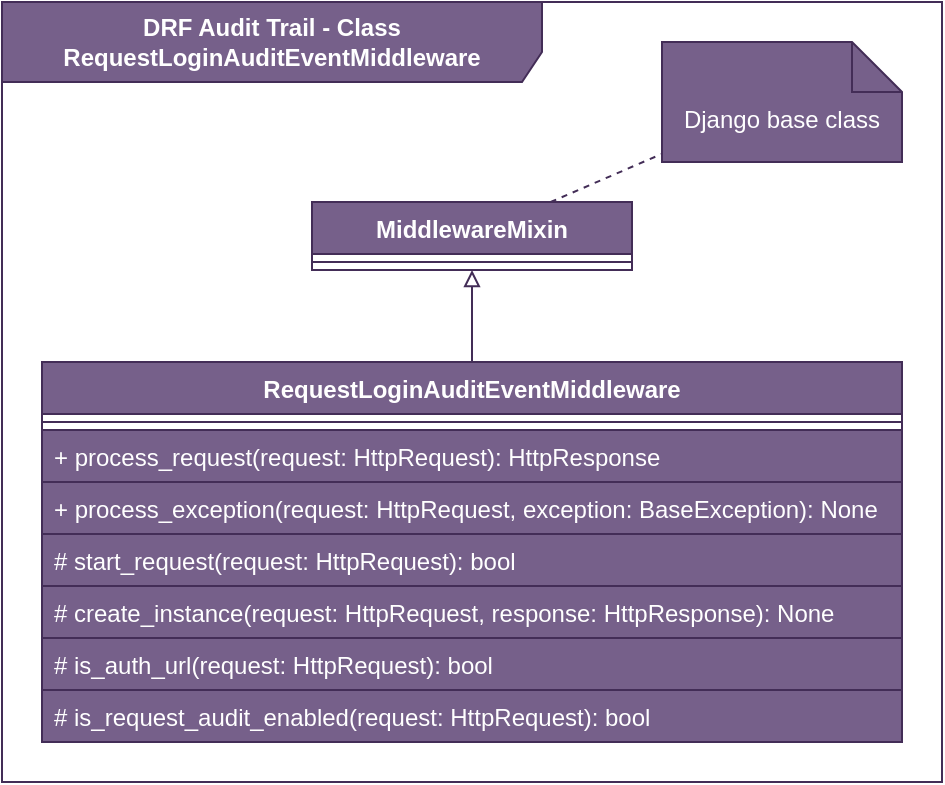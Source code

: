 <mxfile version="24.7.8" pages="5">
  <diagram name="Classes" id="BNUkrQ4gxxTXArtku14U">
    <mxGraphModel dx="1683" dy="1611" grid="1" gridSize="10" guides="1" tooltips="1" connect="1" arrows="1" fold="1" page="1" pageScale="1" pageWidth="850" pageHeight="1100" math="0" shadow="0">
      <root>
        <mxCell id="0" />
        <mxCell id="1" parent="0" />
        <mxCell id="EHABAdEqgiZOR1MLIZCe-3" value="&lt;b&gt;DRF Audit Trail - Class&lt;/b&gt;&lt;div&gt;&lt;b&gt;RequestLoginAuditEventMiddleware&lt;/b&gt;&lt;b&gt;&lt;br&gt;&lt;/b&gt;&lt;/div&gt;" style="shape=umlFrame;whiteSpace=wrap;html=1;pointerEvents=0;recursiveResize=0;container=1;collapsible=0;width=270;height=40;shadow=0;fillColor=#76608a;strokeColor=#432D57;fontColor=#ffffff;" parent="1" vertex="1">
          <mxGeometry x="-640" y="-990" width="470" height="390" as="geometry" />
        </mxCell>
        <mxCell id="eA1qzpGKKkhgZGazGJqd-11" style="rounded=0;orthogonalLoop=1;jettySize=auto;html=1;endArrow=block;endFill=0;shadow=0;entryX=0.5;entryY=1;entryDx=0;entryDy=0;exitX=0.5;exitY=0;exitDx=0;exitDy=0;fillColor=#76608a;strokeColor=#432D57;" parent="EHABAdEqgiZOR1MLIZCe-3" source="NPW25lGTGLOJ43XzTEiW-12" target="NPW25lGTGLOJ43XzTEiW-4" edge="1">
          <mxGeometry relative="1" as="geometry">
            <mxPoint x="230" y="111.897" as="sourcePoint" />
            <mxPoint x="170" y="150" as="targetPoint" />
          </mxGeometry>
        </mxCell>
        <mxCell id="NPW25lGTGLOJ43XzTEiW-9" style="rounded=0;orthogonalLoop=1;jettySize=auto;html=1;dashed=1;endArrow=none;endFill=0;fillColor=#76608a;strokeColor=#432D57;" parent="EHABAdEqgiZOR1MLIZCe-3" source="NPW25lGTGLOJ43XzTEiW-4" target="N1MeY7gcO140Hl4LK4jL-1" edge="1">
          <mxGeometry relative="1" as="geometry" />
        </mxCell>
        <mxCell id="NPW25lGTGLOJ43XzTEiW-4" value="&lt;b&gt;MiddlewareMixin&lt;/b&gt;" style="swimlane;fontStyle=1;align=center;verticalAlign=top;childLayout=stackLayout;horizontal=1;startSize=26;horizontalStack=0;resizeParent=1;resizeParentMax=0;resizeLast=0;collapsible=1;marginBottom=0;whiteSpace=wrap;html=1;fillColor=#76608a;strokeColor=#432D57;fontColor=#ffffff;" parent="EHABAdEqgiZOR1MLIZCe-3" vertex="1">
          <mxGeometry x="155" y="100" width="160" height="34" as="geometry" />
        </mxCell>
        <mxCell id="NPW25lGTGLOJ43XzTEiW-6" value="" style="line;strokeWidth=1;fillColor=#76608a;align=left;verticalAlign=middle;spacingTop=-1;spacingLeft=3;spacingRight=3;rotatable=0;labelPosition=right;points=[];portConstraint=eastwest;strokeColor=#432D57;fontColor=#ffffff;" parent="NPW25lGTGLOJ43XzTEiW-4" vertex="1">
          <mxGeometry y="26" width="160" height="8" as="geometry" />
        </mxCell>
        <mxCell id="N1MeY7gcO140Hl4LK4jL-1" value="Django base class" style="shape=note2;boundedLbl=1;whiteSpace=wrap;html=1;size=25;verticalAlign=top;align=center;fillColor=#76608a;strokeColor=#432D57;fontColor=#ffffff;" parent="EHABAdEqgiZOR1MLIZCe-3" vertex="1">
          <mxGeometry x="330" y="20" width="120" height="60" as="geometry" />
        </mxCell>
        <mxCell id="NPW25lGTGLOJ43XzTEiW-12" value="RequestLoginAuditEventMiddleware" style="swimlane;fontStyle=1;align=center;verticalAlign=top;childLayout=stackLayout;horizontal=1;startSize=26;horizontalStack=0;resizeParent=1;resizeParentMax=0;resizeLast=0;collapsible=1;marginBottom=0;whiteSpace=wrap;html=1;fillColor=#76608a;strokeColor=#432D57;fontColor=#ffffff;" parent="EHABAdEqgiZOR1MLIZCe-3" vertex="1">
          <mxGeometry x="20" y="180" width="430" height="190" as="geometry" />
        </mxCell>
        <mxCell id="NPW25lGTGLOJ43XzTEiW-14" value="" style="line;strokeWidth=1;fillColor=#76608a;align=left;verticalAlign=middle;spacingTop=-1;spacingLeft=3;spacingRight=3;rotatable=0;labelPosition=right;points=[];portConstraint=eastwest;strokeColor=#432D57;fontColor=#ffffff;" parent="NPW25lGTGLOJ43XzTEiW-12" vertex="1">
          <mxGeometry y="26" width="430" height="8" as="geometry" />
        </mxCell>
        <mxCell id="NPW25lGTGLOJ43XzTEiW-15" value="+ process_request(request: HttpRequest): HttpResponse" style="text;strokeColor=#432D57;fillColor=#76608a;align=left;verticalAlign=top;spacingLeft=4;spacingRight=4;overflow=hidden;rotatable=0;points=[[0,0.5],[1,0.5]];portConstraint=eastwest;whiteSpace=wrap;html=1;fontColor=#ffffff;" parent="NPW25lGTGLOJ43XzTEiW-12" vertex="1">
          <mxGeometry y="34" width="430" height="26" as="geometry" />
        </mxCell>
        <mxCell id="NPW25lGTGLOJ43XzTEiW-52" value="+ process_exception(request: HttpRequest, exception: BaseException): None" style="text;strokeColor=#432D57;fillColor=#76608a;align=left;verticalAlign=top;spacingLeft=4;spacingRight=4;overflow=hidden;rotatable=0;points=[[0,0.5],[1,0.5]];portConstraint=eastwest;whiteSpace=wrap;html=1;fontColor=#ffffff;" parent="NPW25lGTGLOJ43XzTEiW-12" vertex="1">
          <mxGeometry y="60" width="430" height="26" as="geometry" />
        </mxCell>
        <mxCell id="8ymKqf28H6TakaxSmUh3-1" value="# start_request(request: HttpRequest): bool" style="text;strokeColor=#432D57;fillColor=#76608a;align=left;verticalAlign=top;spacingLeft=4;spacingRight=4;overflow=hidden;rotatable=0;points=[[0,0.5],[1,0.5]];portConstraint=eastwest;whiteSpace=wrap;html=1;fontColor=#ffffff;" vertex="1" parent="NPW25lGTGLOJ43XzTEiW-12">
          <mxGeometry y="86" width="430" height="26" as="geometry" />
        </mxCell>
        <mxCell id="NPW25lGTGLOJ43XzTEiW-54" value="# create_instance(request: HttpRequest, response: HttpResponse): None" style="text;strokeColor=#432D57;fillColor=#76608a;align=left;verticalAlign=top;spacingLeft=4;spacingRight=4;overflow=hidden;rotatable=0;points=[[0,0.5],[1,0.5]];portConstraint=eastwest;whiteSpace=wrap;html=1;fontColor=#ffffff;" parent="NPW25lGTGLOJ43XzTEiW-12" vertex="1">
          <mxGeometry y="112" width="430" height="26" as="geometry" />
        </mxCell>
        <mxCell id="NPW25lGTGLOJ43XzTEiW-56" value="# is_auth_url(request: HttpRequest): bool" style="text;strokeColor=#432D57;fillColor=#76608a;align=left;verticalAlign=top;spacingLeft=4;spacingRight=4;overflow=hidden;rotatable=0;points=[[0,0.5],[1,0.5]];portConstraint=eastwest;whiteSpace=wrap;html=1;fontColor=#ffffff;" parent="NPW25lGTGLOJ43XzTEiW-12" vertex="1">
          <mxGeometry y="138" width="430" height="26" as="geometry" />
        </mxCell>
        <mxCell id="NPW25lGTGLOJ43XzTEiW-57" value="# is_request_audit_enabled(request: HttpRequest): bool" style="text;strokeColor=#432D57;fillColor=#76608a;align=left;verticalAlign=top;spacingLeft=4;spacingRight=4;overflow=hidden;rotatable=0;points=[[0,0.5],[1,0.5]];portConstraint=eastwest;whiteSpace=wrap;html=1;fontColor=#ffffff;" parent="NPW25lGTGLOJ43XzTEiW-12" vertex="1">
          <mxGeometry y="164" width="430" height="26" as="geometry" />
        </mxCell>
      </root>
    </mxGraphModel>
  </diagram>
  <diagram id="JHTwjO6HbVxCdvPvqPvJ" name="DER">
    <mxGraphModel dx="2290" dy="1405" grid="1" gridSize="10" guides="1" tooltips="1" connect="1" arrows="1" fold="1" page="1" pageScale="1" pageWidth="850" pageHeight="1100" math="0" shadow="0">
      <root>
        <mxCell id="0" />
        <mxCell id="1" parent="0" />
        <mxCell id="_B_bOpre39auC-GVk16h-1" value="DRF Audit Trail - DER" style="shape=umlFrame;whiteSpace=wrap;html=1;pointerEvents=0;recursiveResize=0;container=1;collapsible=0;width=160;swimlaneLine=1;fontStyle=1;fillColor=#76608a;fontColor=#ffffff;strokeColor=#432D57;" parent="1" vertex="1">
          <mxGeometry x="25" y="30" width="800" height="760" as="geometry" />
        </mxCell>
        <mxCell id="0nlEcby6L9T7chjrlaOP-10" value="RequestAuditEvent" style="shape=table;startSize=30;container=1;collapsible=1;childLayout=tableLayout;fixedRows=1;rowLines=0;align=center;resizeLast=1;html=1;swimlaneLine=1;fontStyle=1;fillColor=#76608a;fontColor=#ffffff;strokeColor=#432D57;" parent="_B_bOpre39auC-GVk16h-1" vertex="1">
          <mxGeometry x="40" y="260" width="180" height="480" as="geometry" />
        </mxCell>
        <mxCell id="0nlEcby6L9T7chjrlaOP-11" value="" style="shape=tableRow;horizontal=0;startSize=0;swimlaneHead=0;swimlaneBody=0;collapsible=0;dropTarget=0;points=[[0,0.5],[1,0.5]];portConstraint=eastwest;top=0;left=0;right=0;bottom=1;swimlaneLine=1;fillColor=#76608a;fontColor=#ffffff;strokeColor=#432D57;" parent="0nlEcby6L9T7chjrlaOP-10" vertex="1">
          <mxGeometry y="30" width="180" height="30" as="geometry" />
        </mxCell>
        <mxCell id="0nlEcby6L9T7chjrlaOP-12" value="&lt;b&gt;PK&lt;/b&gt;" style="shape=partialRectangle;connectable=0;top=0;left=0;bottom=0;right=0;overflow=hidden;whiteSpace=wrap;html=1;swimlaneLine=1;fillColor=#76608a;fontColor=#ffffff;strokeColor=#432D57;" parent="0nlEcby6L9T7chjrlaOP-11" vertex="1">
          <mxGeometry width="30" height="30" as="geometry">
            <mxRectangle width="30" height="30" as="alternateBounds" />
          </mxGeometry>
        </mxCell>
        <mxCell id="0nlEcby6L9T7chjrlaOP-13" value="id - int" style="shape=partialRectangle;connectable=0;top=0;left=0;bottom=0;right=0;align=left;spacingLeft=6;overflow=hidden;whiteSpace=wrap;html=1;swimlaneLine=1;fillColor=#76608a;fontColor=#ffffff;strokeColor=#432D57;" parent="0nlEcby6L9T7chjrlaOP-11" vertex="1">
          <mxGeometry x="30" width="150" height="30" as="geometry">
            <mxRectangle width="150" height="30" as="alternateBounds" />
          </mxGeometry>
        </mxCell>
        <mxCell id="0nlEcby6L9T7chjrlaOP-17" value="" style="shape=tableRow;horizontal=0;startSize=0;swimlaneHead=0;swimlaneBody=0;collapsible=0;dropTarget=0;points=[[0,0.5],[1,0.5]];portConstraint=eastwest;top=0;left=0;right=0;bottom=0;swimlaneLine=1;fillColor=#76608a;fontColor=#ffffff;strokeColor=#432D57;" parent="0nlEcby6L9T7chjrlaOP-10" vertex="1">
          <mxGeometry y="60" width="180" height="30" as="geometry" />
        </mxCell>
        <mxCell id="0nlEcby6L9T7chjrlaOP-18" value="" style="shape=partialRectangle;connectable=0;top=0;left=0;bottom=0;right=0;editable=1;overflow=hidden;whiteSpace=wrap;html=1;swimlaneLine=1;fillColor=#76608a;fontColor=#ffffff;strokeColor=#432D57;" parent="0nlEcby6L9T7chjrlaOP-17" vertex="1">
          <mxGeometry width="30" height="30" as="geometry">
            <mxRectangle width="30" height="30" as="alternateBounds" />
          </mxGeometry>
        </mxCell>
        <mxCell id="0nlEcby6L9T7chjrlaOP-19" value="extra_information - text" style="shape=partialRectangle;connectable=0;top=0;left=0;bottom=0;right=0;align=left;spacingLeft=6;overflow=hidden;whiteSpace=wrap;html=1;swimlaneLine=1;fillColor=#76608a;fontColor=#ffffff;strokeColor=#432D57;" parent="0nlEcby6L9T7chjrlaOP-17" vertex="1">
          <mxGeometry x="30" width="150" height="30" as="geometry">
            <mxRectangle width="150" height="30" as="alternateBounds" />
          </mxGeometry>
        </mxCell>
        <mxCell id="0nlEcby6L9T7chjrlaOP-20" value="" style="shape=tableRow;horizontal=0;startSize=0;swimlaneHead=0;swimlaneBody=0;collapsible=0;dropTarget=0;points=[[0,0.5],[1,0.5]];portConstraint=eastwest;top=0;left=0;right=0;bottom=0;swimlaneLine=1;fillColor=#76608a;fontColor=#ffffff;strokeColor=#432D57;" parent="0nlEcby6L9T7chjrlaOP-10" vertex="1">
          <mxGeometry y="90" width="180" height="30" as="geometry" />
        </mxCell>
        <mxCell id="0nlEcby6L9T7chjrlaOP-21" value="" style="shape=partialRectangle;connectable=0;top=0;left=0;bottom=0;right=0;editable=1;overflow=hidden;whiteSpace=wrap;html=1;swimlaneLine=1;fillColor=#76608a;fontColor=#ffffff;strokeColor=#432D57;" parent="0nlEcby6L9T7chjrlaOP-20" vertex="1">
          <mxGeometry width="30" height="30" as="geometry">
            <mxRectangle width="30" height="30" as="alternateBounds" />
          </mxGeometry>
        </mxCell>
        <mxCell id="0nlEcby6L9T7chjrlaOP-22" value="datetime - datetime" style="shape=partialRectangle;connectable=0;top=0;left=0;bottom=0;right=0;align=left;spacingLeft=6;overflow=hidden;whiteSpace=wrap;html=1;swimlaneLine=1;fillColor=#76608a;fontColor=#ffffff;strokeColor=#432D57;" parent="0nlEcby6L9T7chjrlaOP-20" vertex="1">
          <mxGeometry x="30" width="150" height="30" as="geometry">
            <mxRectangle width="150" height="30" as="alternateBounds" />
          </mxGeometry>
        </mxCell>
        <mxCell id="0nlEcby6L9T7chjrlaOP-26" value="" style="shape=tableRow;horizontal=0;startSize=0;swimlaneHead=0;swimlaneBody=0;collapsible=0;dropTarget=0;points=[[0,0.5],[1,0.5]];portConstraint=eastwest;top=0;left=0;right=0;bottom=0;swimlaneLine=1;fillColor=#76608a;fontColor=#ffffff;strokeColor=#432D57;" parent="0nlEcby6L9T7chjrlaOP-10" vertex="1">
          <mxGeometry y="120" width="180" height="30" as="geometry" />
        </mxCell>
        <mxCell id="0nlEcby6L9T7chjrlaOP-27" value="" style="shape=partialRectangle;connectable=0;top=0;left=0;bottom=0;right=0;editable=1;overflow=hidden;whiteSpace=wrap;html=1;swimlaneLine=1;fillColor=#76608a;fontColor=#ffffff;strokeColor=#432D57;" parent="0nlEcby6L9T7chjrlaOP-26" vertex="1">
          <mxGeometry width="30" height="30" as="geometry">
            <mxRectangle width="30" height="30" as="alternateBounds" />
          </mxGeometry>
        </mxCell>
        <mxCell id="0nlEcby6L9T7chjrlaOP-28" value="user - char" style="shape=partialRectangle;connectable=0;top=0;left=0;bottom=0;right=0;align=left;spacingLeft=6;overflow=hidden;whiteSpace=wrap;html=1;swimlaneLine=1;fillColor=#76608a;fontColor=#ffffff;strokeColor=#432D57;" parent="0nlEcby6L9T7chjrlaOP-26" vertex="1">
          <mxGeometry x="30" width="150" height="30" as="geometry">
            <mxRectangle width="150" height="30" as="alternateBounds" />
          </mxGeometry>
        </mxCell>
        <mxCell id="0nlEcby6L9T7chjrlaOP-29" value="" style="shape=tableRow;horizontal=0;startSize=0;swimlaneHead=0;swimlaneBody=0;collapsible=0;dropTarget=0;points=[[0,0.5],[1,0.5]];portConstraint=eastwest;top=0;left=0;right=0;bottom=0;swimlaneLine=1;fillColor=#76608a;fontColor=#ffffff;strokeColor=#432D57;" parent="0nlEcby6L9T7chjrlaOP-10" vertex="1">
          <mxGeometry y="150" width="180" height="30" as="geometry" />
        </mxCell>
        <mxCell id="0nlEcby6L9T7chjrlaOP-30" value="" style="shape=partialRectangle;connectable=0;top=0;left=0;bottom=0;right=0;editable=1;overflow=hidden;whiteSpace=wrap;html=1;swimlaneLine=1;fillColor=#76608a;fontColor=#ffffff;strokeColor=#432D57;" parent="0nlEcby6L9T7chjrlaOP-29" vertex="1">
          <mxGeometry width="30" height="30" as="geometry">
            <mxRectangle width="30" height="30" as="alternateBounds" />
          </mxGeometry>
        </mxCell>
        <mxCell id="0nlEcby6L9T7chjrlaOP-31" value="ip_addresses - char" style="shape=partialRectangle;connectable=0;top=0;left=0;bottom=0;right=0;align=left;spacingLeft=6;overflow=hidden;whiteSpace=wrap;html=1;swimlaneLine=1;fillColor=#76608a;fontColor=#ffffff;strokeColor=#432D57;" parent="0nlEcby6L9T7chjrlaOP-29" vertex="1">
          <mxGeometry x="30" width="150" height="30" as="geometry">
            <mxRectangle width="150" height="30" as="alternateBounds" />
          </mxGeometry>
        </mxCell>
        <mxCell id="0nlEcby6L9T7chjrlaOP-32" value="" style="shape=tableRow;horizontal=0;startSize=0;swimlaneHead=0;swimlaneBody=0;collapsible=0;dropTarget=0;points=[[0,0.5],[1,0.5]];portConstraint=eastwest;top=0;left=0;right=0;bottom=0;swimlaneLine=1;fillColor=#76608a;fontColor=#ffffff;strokeColor=#432D57;" parent="0nlEcby6L9T7chjrlaOP-10" vertex="1">
          <mxGeometry y="180" width="180" height="30" as="geometry" />
        </mxCell>
        <mxCell id="0nlEcby6L9T7chjrlaOP-33" value="" style="shape=partialRectangle;connectable=0;top=0;left=0;bottom=0;right=0;editable=1;overflow=hidden;whiteSpace=wrap;html=1;swimlaneLine=1;fillColor=#76608a;fontColor=#ffffff;strokeColor=#432D57;" parent="0nlEcby6L9T7chjrlaOP-32" vertex="1">
          <mxGeometry width="30" height="30" as="geometry">
            <mxRectangle width="30" height="30" as="alternateBounds" />
          </mxGeometry>
        </mxCell>
        <mxCell id="0nlEcby6L9T7chjrlaOP-34" value="method - char" style="shape=partialRectangle;connectable=0;top=0;left=0;bottom=0;right=0;align=left;spacingLeft=6;overflow=hidden;whiteSpace=wrap;html=1;swimlaneLine=1;fillColor=#76608a;fontColor=#ffffff;strokeColor=#432D57;" parent="0nlEcby6L9T7chjrlaOP-32" vertex="1">
          <mxGeometry x="30" width="150" height="30" as="geometry">
            <mxRectangle width="150" height="30" as="alternateBounds" />
          </mxGeometry>
        </mxCell>
        <mxCell id="1fB6QBnC89j-sLLrV6No-23" value="" style="shape=tableRow;horizontal=0;startSize=0;swimlaneHead=0;swimlaneBody=0;collapsible=0;dropTarget=0;points=[[0,0.5],[1,0.5]];portConstraint=eastwest;top=0;left=0;right=0;bottom=0;swimlaneLine=1;fillColor=#76608a;fontColor=#ffffff;strokeColor=#432D57;" parent="0nlEcby6L9T7chjrlaOP-10" vertex="1">
          <mxGeometry y="210" width="180" height="30" as="geometry" />
        </mxCell>
        <mxCell id="1fB6QBnC89j-sLLrV6No-24" value="" style="shape=partialRectangle;connectable=0;top=0;left=0;bottom=0;right=0;editable=1;overflow=hidden;whiteSpace=wrap;html=1;swimlaneLine=1;fillColor=#76608a;fontColor=#ffffff;strokeColor=#432D57;" parent="1fB6QBnC89j-sLLrV6No-23" vertex="1">
          <mxGeometry width="30" height="30" as="geometry">
            <mxRectangle width="30" height="30" as="alternateBounds" />
          </mxGeometry>
        </mxCell>
        <mxCell id="1fB6QBnC89j-sLLrV6No-25" value="url - char" style="shape=partialRectangle;connectable=0;top=0;left=0;bottom=0;right=0;align=left;spacingLeft=6;overflow=hidden;whiteSpace=wrap;html=1;swimlaneLine=1;fillColor=#76608a;fontColor=#ffffff;strokeColor=#432D57;" parent="1fB6QBnC89j-sLLrV6No-23" vertex="1">
          <mxGeometry x="30" width="150" height="30" as="geometry">
            <mxRectangle width="150" height="30" as="alternateBounds" />
          </mxGeometry>
        </mxCell>
        <mxCell id="1fB6QBnC89j-sLLrV6No-26" value="" style="shape=tableRow;horizontal=0;startSize=0;swimlaneHead=0;swimlaneBody=0;collapsible=0;dropTarget=0;points=[[0,0.5],[1,0.5]];portConstraint=eastwest;top=0;left=0;right=0;bottom=0;swimlaneLine=1;fillColor=#76608a;fontColor=#ffffff;strokeColor=#432D57;" parent="0nlEcby6L9T7chjrlaOP-10" vertex="1">
          <mxGeometry y="240" width="180" height="30" as="geometry" />
        </mxCell>
        <mxCell id="1fB6QBnC89j-sLLrV6No-27" value="" style="shape=partialRectangle;connectable=0;top=0;left=0;bottom=0;right=0;editable=1;overflow=hidden;whiteSpace=wrap;html=1;swimlaneLine=1;fillColor=#76608a;fontColor=#ffffff;strokeColor=#432D57;" parent="1fB6QBnC89j-sLLrV6No-26" vertex="1">
          <mxGeometry width="30" height="30" as="geometry">
            <mxRectangle width="30" height="30" as="alternateBounds" />
          </mxGeometry>
        </mxCell>
        <mxCell id="1fB6QBnC89j-sLLrV6No-28" value="query_params - char" style="shape=partialRectangle;connectable=0;top=0;left=0;bottom=0;right=0;align=left;spacingLeft=6;overflow=hidden;whiteSpace=wrap;html=1;swimlaneLine=1;fillColor=#76608a;fontColor=#ffffff;strokeColor=#432D57;" parent="1fB6QBnC89j-sLLrV6No-26" vertex="1">
          <mxGeometry x="30" width="150" height="30" as="geometry">
            <mxRectangle width="150" height="30" as="alternateBounds" />
          </mxGeometry>
        </mxCell>
        <mxCell id="1fB6QBnC89j-sLLrV6No-29" value="" style="shape=tableRow;horizontal=0;startSize=0;swimlaneHead=0;swimlaneBody=0;collapsible=0;dropTarget=0;points=[[0,0.5],[1,0.5]];portConstraint=eastwest;top=0;left=0;right=0;bottom=0;swimlaneLine=1;fillColor=#76608a;fontColor=#ffffff;strokeColor=#432D57;" parent="0nlEcby6L9T7chjrlaOP-10" vertex="1">
          <mxGeometry y="270" width="180" height="30" as="geometry" />
        </mxCell>
        <mxCell id="1fB6QBnC89j-sLLrV6No-30" value="" style="shape=partialRectangle;connectable=0;top=0;left=0;bottom=0;right=0;editable=1;overflow=hidden;whiteSpace=wrap;html=1;swimlaneLine=1;fillColor=#76608a;fontColor=#ffffff;strokeColor=#432D57;" parent="1fB6QBnC89j-sLLrV6No-29" vertex="1">
          <mxGeometry width="30" height="30" as="geometry">
            <mxRectangle width="30" height="30" as="alternateBounds" />
          </mxGeometry>
        </mxCell>
        <mxCell id="1fB6QBnC89j-sLLrV6No-31" value="request_type - char" style="shape=partialRectangle;connectable=0;top=0;left=0;bottom=0;right=0;align=left;spacingLeft=6;overflow=hidden;whiteSpace=wrap;html=1;swimlaneLine=1;fillColor=#76608a;fontColor=#ffffff;strokeColor=#432D57;" parent="1fB6QBnC89j-sLLrV6No-29" vertex="1">
          <mxGeometry x="30" width="150" height="30" as="geometry">
            <mxRectangle width="150" height="30" as="alternateBounds" />
          </mxGeometry>
        </mxCell>
        <mxCell id="1fB6QBnC89j-sLLrV6No-32" value="" style="shape=tableRow;horizontal=0;startSize=0;swimlaneHead=0;swimlaneBody=0;collapsible=0;dropTarget=0;points=[[0,0.5],[1,0.5]];portConstraint=eastwest;top=0;left=0;right=0;bottom=0;swimlaneLine=1;fillColor=#76608a;fontColor=#ffffff;strokeColor=#432D57;" parent="0nlEcby6L9T7chjrlaOP-10" vertex="1">
          <mxGeometry y="300" width="180" height="30" as="geometry" />
        </mxCell>
        <mxCell id="1fB6QBnC89j-sLLrV6No-33" value="" style="shape=partialRectangle;connectable=0;top=0;left=0;bottom=0;right=0;editable=1;overflow=hidden;whiteSpace=wrap;html=1;swimlaneLine=1;fillColor=#76608a;fontColor=#ffffff;strokeColor=#432D57;" parent="1fB6QBnC89j-sLLrV6No-32" vertex="1">
          <mxGeometry width="30" height="30" as="geometry">
            <mxRectangle width="30" height="30" as="alternateBounds" />
          </mxGeometry>
        </mxCell>
        <mxCell id="1fB6QBnC89j-sLLrV6No-34" value="status_code - int" style="shape=partialRectangle;connectable=0;top=0;left=0;bottom=0;right=0;align=left;spacingLeft=6;overflow=hidden;whiteSpace=wrap;html=1;swimlaneLine=1;fillColor=#76608a;fontColor=#ffffff;strokeColor=#432D57;" parent="1fB6QBnC89j-sLLrV6No-32" vertex="1">
          <mxGeometry x="30" width="150" height="30" as="geometry">
            <mxRectangle width="150" height="30" as="alternateBounds" />
          </mxGeometry>
        </mxCell>
        <mxCell id="1fB6QBnC89j-sLLrV6No-35" value="" style="shape=tableRow;horizontal=0;startSize=0;swimlaneHead=0;swimlaneBody=0;collapsible=0;dropTarget=0;points=[[0,0.5],[1,0.5]];portConstraint=eastwest;top=0;left=0;right=0;bottom=0;swimlaneLine=1;fillColor=#76608a;fontColor=#ffffff;strokeColor=#432D57;" parent="0nlEcby6L9T7chjrlaOP-10" vertex="1">
          <mxGeometry y="330" width="180" height="30" as="geometry" />
        </mxCell>
        <mxCell id="1fB6QBnC89j-sLLrV6No-36" value="" style="shape=partialRectangle;connectable=0;top=0;left=0;bottom=0;right=0;editable=1;overflow=hidden;whiteSpace=wrap;html=1;swimlaneLine=1;fillColor=#76608a;fontColor=#ffffff;strokeColor=#432D57;" parent="1fB6QBnC89j-sLLrV6No-35" vertex="1">
          <mxGeometry width="30" height="30" as="geometry">
            <mxRectangle width="30" height="30" as="alternateBounds" />
          </mxGeometry>
        </mxCell>
        <mxCell id="1fB6QBnC89j-sLLrV6No-37" value="response_time - float" style="shape=partialRectangle;connectable=0;top=0;left=0;bottom=0;right=0;align=left;spacingLeft=6;overflow=hidden;whiteSpace=wrap;html=1;swimlaneLine=1;fillColor=#76608a;fontColor=#ffffff;strokeColor=#432D57;" parent="1fB6QBnC89j-sLLrV6No-35" vertex="1">
          <mxGeometry x="30" width="150" height="30" as="geometry">
            <mxRectangle width="150" height="30" as="alternateBounds" />
          </mxGeometry>
        </mxCell>
        <mxCell id="_B_bOpre39auC-GVk16h-68" value="" style="shape=tableRow;horizontal=0;startSize=0;swimlaneHead=0;swimlaneBody=0;collapsible=0;dropTarget=0;points=[[0,0.5],[1,0.5]];portConstraint=eastwest;top=0;left=0;right=0;bottom=0;swimlaneLine=1;fillColor=#76608a;fontColor=#ffffff;strokeColor=#432D57;" parent="0nlEcby6L9T7chjrlaOP-10" vertex="1">
          <mxGeometry y="360" width="180" height="30" as="geometry" />
        </mxCell>
        <mxCell id="_B_bOpre39auC-GVk16h-69" value="" style="shape=partialRectangle;connectable=0;top=0;left=0;bottom=0;right=0;editable=1;overflow=hidden;whiteSpace=wrap;html=1;swimlaneLine=1;fillColor=#76608a;fontColor=#ffffff;strokeColor=#432D57;" parent="_B_bOpre39auC-GVk16h-68" vertex="1">
          <mxGeometry width="30" height="30" as="geometry">
            <mxRectangle width="30" height="30" as="alternateBounds" />
          </mxGeometry>
        </mxCell>
        <mxCell id="_B_bOpre39auC-GVk16h-70" value="response_size - int" style="shape=partialRectangle;connectable=0;top=0;left=0;bottom=0;right=0;align=left;spacingLeft=6;overflow=hidden;whiteSpace=wrap;html=1;swimlaneLine=1;fillColor=#76608a;fontColor=#ffffff;strokeColor=#432D57;" parent="_B_bOpre39auC-GVk16h-68" vertex="1">
          <mxGeometry x="30" width="150" height="30" as="geometry">
            <mxRectangle width="150" height="30" as="alternateBounds" />
          </mxGeometry>
        </mxCell>
        <mxCell id="1fB6QBnC89j-sLLrV6No-38" value="" style="shape=tableRow;horizontal=0;startSize=0;swimlaneHead=0;swimlaneBody=0;collapsible=0;dropTarget=0;points=[[0,0.5],[1,0.5]];portConstraint=eastwest;top=0;left=0;right=0;bottom=0;swimlaneLine=1;fillColor=#76608a;fontColor=#ffffff;strokeColor=#432D57;" parent="0nlEcby6L9T7chjrlaOP-10" vertex="1">
          <mxGeometry y="390" width="180" height="30" as="geometry" />
        </mxCell>
        <mxCell id="1fB6QBnC89j-sLLrV6No-39" value="" style="shape=partialRectangle;connectable=0;top=0;left=0;bottom=0;right=0;editable=1;overflow=hidden;whiteSpace=wrap;html=1;swimlaneLine=1;fillColor=#76608a;fontColor=#ffffff;strokeColor=#432D57;" parent="1fB6QBnC89j-sLLrV6No-38" vertex="1">
          <mxGeometry width="30" height="30" as="geometry">
            <mxRectangle width="30" height="30" as="alternateBounds" />
          </mxGeometry>
        </mxCell>
        <mxCell id="1fB6QBnC89j-sLLrV6No-40" value="error_type - char" style="shape=partialRectangle;connectable=0;top=0;left=0;bottom=0;right=0;align=left;spacingLeft=6;overflow=hidden;whiteSpace=wrap;html=1;swimlaneLine=1;fillColor=#76608a;fontColor=#ffffff;strokeColor=#432D57;" parent="1fB6QBnC89j-sLLrV6No-38" vertex="1">
          <mxGeometry x="30" width="150" height="30" as="geometry">
            <mxRectangle width="150" height="30" as="alternateBounds" />
          </mxGeometry>
        </mxCell>
        <mxCell id="1fB6QBnC89j-sLLrV6No-41" value="" style="shape=tableRow;horizontal=0;startSize=0;swimlaneHead=0;swimlaneBody=0;collapsible=0;dropTarget=0;points=[[0,0.5],[1,0.5]];portConstraint=eastwest;top=0;left=0;right=0;bottom=0;swimlaneLine=1;fillColor=#76608a;fontColor=#ffffff;strokeColor=#432D57;" parent="0nlEcby6L9T7chjrlaOP-10" vertex="1">
          <mxGeometry y="420" width="180" height="30" as="geometry" />
        </mxCell>
        <mxCell id="1fB6QBnC89j-sLLrV6No-42" value="" style="shape=partialRectangle;connectable=0;top=0;left=0;bottom=0;right=0;editable=1;overflow=hidden;whiteSpace=wrap;html=1;swimlaneLine=1;fillColor=#76608a;fontColor=#ffffff;strokeColor=#432D57;" parent="1fB6QBnC89j-sLLrV6No-41" vertex="1">
          <mxGeometry width="30" height="30" as="geometry">
            <mxRectangle width="30" height="30" as="alternateBounds" />
          </mxGeometry>
        </mxCell>
        <mxCell id="1fB6QBnC89j-sLLrV6No-43" value="error_message - text" style="shape=partialRectangle;connectable=0;top=0;left=0;bottom=0;right=0;align=left;spacingLeft=6;overflow=hidden;whiteSpace=wrap;html=1;swimlaneLine=1;fillColor=#76608a;fontColor=#ffffff;strokeColor=#432D57;" parent="1fB6QBnC89j-sLLrV6No-41" vertex="1">
          <mxGeometry x="30" width="150" height="30" as="geometry">
            <mxRectangle width="150" height="30" as="alternateBounds" />
          </mxGeometry>
        </mxCell>
        <mxCell id="1fB6QBnC89j-sLLrV6No-44" value="" style="shape=tableRow;horizontal=0;startSize=0;swimlaneHead=0;swimlaneBody=0;collapsible=0;dropTarget=0;points=[[0,0.5],[1,0.5]];portConstraint=eastwest;top=0;left=0;right=0;bottom=0;swimlaneLine=1;fillColor=#76608a;fontColor=#ffffff;strokeColor=#432D57;" parent="0nlEcby6L9T7chjrlaOP-10" vertex="1">
          <mxGeometry y="450" width="180" height="30" as="geometry" />
        </mxCell>
        <mxCell id="1fB6QBnC89j-sLLrV6No-45" value="" style="shape=partialRectangle;connectable=0;top=0;left=0;bottom=0;right=0;editable=1;overflow=hidden;whiteSpace=wrap;html=1;swimlaneLine=1;fillColor=#76608a;fontColor=#ffffff;strokeColor=#432D57;" parent="1fB6QBnC89j-sLLrV6No-44" vertex="1">
          <mxGeometry width="30" height="30" as="geometry">
            <mxRectangle width="30" height="30" as="alternateBounds" />
          </mxGeometry>
        </mxCell>
        <mxCell id="1fB6QBnC89j-sLLrV6No-46" value="error_stacktrace - text" style="shape=partialRectangle;connectable=0;top=0;left=0;bottom=0;right=0;align=left;spacingLeft=6;overflow=hidden;whiteSpace=wrap;html=1;swimlaneLine=1;fillColor=#76608a;fontColor=#ffffff;strokeColor=#432D57;" parent="1fB6QBnC89j-sLLrV6No-44" vertex="1">
          <mxGeometry x="30" width="150" height="30" as="geometry">
            <mxRectangle width="150" height="30" as="alternateBounds" />
          </mxGeometry>
        </mxCell>
        <mxCell id="bzp6KQlfHaJFWQhwAEtc-1" value="LoginAuditEvent" style="shape=table;startSize=30;container=1;collapsible=1;childLayout=tableLayout;fixedRows=1;rowLines=0;align=center;resizeLast=1;html=1;swimlaneLine=1;fontStyle=1;swimlaneFillColor=none;fillStyle=auto;fillColor=#76608a;fontColor=#ffffff;strokeColor=#432D57;" parent="_B_bOpre39auC-GVk16h-1" vertex="1">
          <mxGeometry x="40" y="50" width="180" height="180" as="geometry" />
        </mxCell>
        <mxCell id="bzp6KQlfHaJFWQhwAEtc-2" value="" style="shape=tableRow;horizontal=0;startSize=0;swimlaneHead=0;swimlaneBody=0;collapsible=0;dropTarget=0;points=[[0,0.5],[1,0.5]];portConstraint=eastwest;top=0;left=0;right=0;bottom=1;swimlaneLine=1;fillColor=#76608a;fontColor=#ffffff;strokeColor=#432D57;" parent="bzp6KQlfHaJFWQhwAEtc-1" vertex="1">
          <mxGeometry y="30" width="180" height="30" as="geometry" />
        </mxCell>
        <mxCell id="bzp6KQlfHaJFWQhwAEtc-3" value="&lt;b&gt;PK&lt;/b&gt;" style="shape=partialRectangle;connectable=0;top=0;left=0;bottom=0;right=0;overflow=hidden;whiteSpace=wrap;html=1;swimlaneLine=1;fillColor=#76608a;fontColor=#ffffff;strokeColor=#432D57;" parent="bzp6KQlfHaJFWQhwAEtc-2" vertex="1">
          <mxGeometry width="30" height="30" as="geometry">
            <mxRectangle width="30" height="30" as="alternateBounds" />
          </mxGeometry>
        </mxCell>
        <mxCell id="bzp6KQlfHaJFWQhwAEtc-4" value="id - int" style="shape=partialRectangle;connectable=0;top=0;left=0;bottom=0;right=0;align=left;spacingLeft=6;overflow=hidden;whiteSpace=wrap;html=1;swimlaneLine=1;fillColor=#76608a;fontColor=#ffffff;strokeColor=#432D57;" parent="bzp6KQlfHaJFWQhwAEtc-2" vertex="1">
          <mxGeometry x="30" width="150" height="30" as="geometry">
            <mxRectangle width="150" height="30" as="alternateBounds" />
          </mxGeometry>
        </mxCell>
        <mxCell id="bzp6KQlfHaJFWQhwAEtc-8" value="" style="shape=tableRow;horizontal=0;startSize=0;swimlaneHead=0;swimlaneBody=0;collapsible=0;dropTarget=0;points=[[0,0.5],[1,0.5]];portConstraint=eastwest;top=0;left=0;right=0;bottom=0;swimlaneLine=1;fillColor=#76608a;fontColor=#ffffff;strokeColor=#432D57;" parent="bzp6KQlfHaJFWQhwAEtc-1" vertex="1">
          <mxGeometry y="60" width="180" height="30" as="geometry" />
        </mxCell>
        <mxCell id="bzp6KQlfHaJFWQhwAEtc-9" value="" style="shape=partialRectangle;connectable=0;top=0;left=0;bottom=0;right=0;editable=1;overflow=hidden;whiteSpace=wrap;html=1;swimlaneLine=1;fillColor=#76608a;fontColor=#ffffff;strokeColor=#432D57;" parent="bzp6KQlfHaJFWQhwAEtc-8" vertex="1">
          <mxGeometry width="30" height="30" as="geometry">
            <mxRectangle width="30" height="30" as="alternateBounds" />
          </mxGeometry>
        </mxCell>
        <mxCell id="bzp6KQlfHaJFWQhwAEtc-10" value="extra_information - text" style="shape=partialRectangle;connectable=0;top=0;left=0;bottom=0;right=0;align=left;spacingLeft=6;overflow=hidden;whiteSpace=wrap;html=1;swimlaneLine=1;fillColor=#76608a;fontColor=#ffffff;strokeColor=#432D57;" parent="bzp6KQlfHaJFWQhwAEtc-8" vertex="1">
          <mxGeometry x="30" width="150" height="30" as="geometry">
            <mxRectangle width="150" height="30" as="alternateBounds" />
          </mxGeometry>
        </mxCell>
        <mxCell id="bzp6KQlfHaJFWQhwAEtc-11" value="" style="shape=tableRow;horizontal=0;startSize=0;swimlaneHead=0;swimlaneBody=0;collapsible=0;dropTarget=0;points=[[0,0.5],[1,0.5]];portConstraint=eastwest;top=0;left=0;right=0;bottom=0;swimlaneLine=1;fillColor=#76608a;fontColor=#ffffff;strokeColor=#432D57;" parent="bzp6KQlfHaJFWQhwAEtc-1" vertex="1">
          <mxGeometry y="90" width="180" height="30" as="geometry" />
        </mxCell>
        <mxCell id="bzp6KQlfHaJFWQhwAEtc-12" value="" style="shape=partialRectangle;connectable=0;top=0;left=0;bottom=0;right=0;editable=1;overflow=hidden;whiteSpace=wrap;html=1;swimlaneLine=1;fillColor=#76608a;fontColor=#ffffff;strokeColor=#432D57;" parent="bzp6KQlfHaJFWQhwAEtc-11" vertex="1">
          <mxGeometry width="30" height="30" as="geometry">
            <mxRectangle width="30" height="30" as="alternateBounds" />
          </mxGeometry>
        </mxCell>
        <mxCell id="bzp6KQlfHaJFWQhwAEtc-13" value="datetime - datetime" style="shape=partialRectangle;connectable=0;top=0;left=0;bottom=0;right=0;align=left;spacingLeft=6;overflow=hidden;whiteSpace=wrap;html=1;swimlaneLine=1;fillColor=#76608a;fontColor=#ffffff;strokeColor=#432D57;" parent="bzp6KQlfHaJFWQhwAEtc-11" vertex="1">
          <mxGeometry x="30" width="150" height="30" as="geometry">
            <mxRectangle width="150" height="30" as="alternateBounds" />
          </mxGeometry>
        </mxCell>
        <mxCell id="0nlEcby6L9T7chjrlaOP-7" value="" style="shape=tableRow;horizontal=0;startSize=0;swimlaneHead=0;swimlaneBody=0;collapsible=0;dropTarget=0;points=[[0,0.5],[1,0.5]];portConstraint=eastwest;top=0;left=0;right=0;bottom=0;swimlaneLine=1;fillColor=#76608a;fontColor=#ffffff;strokeColor=#432D57;" parent="bzp6KQlfHaJFWQhwAEtc-1" vertex="1">
          <mxGeometry y="120" width="180" height="30" as="geometry" />
        </mxCell>
        <mxCell id="0nlEcby6L9T7chjrlaOP-8" value="" style="shape=partialRectangle;connectable=0;top=0;left=0;bottom=0;right=0;editable=1;overflow=hidden;whiteSpace=wrap;html=1;swimlaneLine=1;fillColor=#76608a;fontColor=#ffffff;strokeColor=#432D57;" parent="0nlEcby6L9T7chjrlaOP-7" vertex="1">
          <mxGeometry width="30" height="30" as="geometry">
            <mxRectangle width="30" height="30" as="alternateBounds" />
          </mxGeometry>
        </mxCell>
        <mxCell id="0nlEcby6L9T7chjrlaOP-9" value="status - char" style="shape=partialRectangle;connectable=0;top=0;left=0;bottom=0;right=0;align=left;spacingLeft=6;overflow=hidden;whiteSpace=wrap;html=1;swimlaneLine=1;fillColor=#76608a;fontColor=#ffffff;strokeColor=#432D57;" parent="0nlEcby6L9T7chjrlaOP-7" vertex="1">
          <mxGeometry x="30" width="150" height="30" as="geometry">
            <mxRectangle width="150" height="30" as="alternateBounds" />
          </mxGeometry>
        </mxCell>
        <mxCell id="0nlEcby6L9T7chjrlaOP-4" value="" style="shape=tableRow;horizontal=0;startSize=0;swimlaneHead=0;swimlaneBody=0;collapsible=0;dropTarget=0;points=[[0,0.5],[1,0.5]];portConstraint=eastwest;top=0;left=0;right=0;bottom=0;swimlaneLine=1;fillColor=#76608a;fontColor=#ffffff;strokeColor=#432D57;" parent="bzp6KQlfHaJFWQhwAEtc-1" vertex="1">
          <mxGeometry y="150" width="180" height="30" as="geometry" />
        </mxCell>
        <mxCell id="0nlEcby6L9T7chjrlaOP-5" value="&lt;b&gt;FK&lt;/b&gt;" style="shape=partialRectangle;connectable=0;top=0;left=0;bottom=0;right=0;editable=1;overflow=hidden;whiteSpace=wrap;html=1;swimlaneLine=1;fillColor=#76608a;fontColor=#ffffff;strokeColor=#432D57;" parent="0nlEcby6L9T7chjrlaOP-4" vertex="1">
          <mxGeometry width="30" height="30" as="geometry">
            <mxRectangle width="30" height="30" as="alternateBounds" />
          </mxGeometry>
        </mxCell>
        <mxCell id="0nlEcby6L9T7chjrlaOP-6" value="request - int" style="shape=partialRectangle;connectable=0;top=0;left=0;bottom=0;right=0;align=left;spacingLeft=6;overflow=hidden;whiteSpace=wrap;html=1;swimlaneLine=1;fillColor=#76608a;fontColor=#ffffff;strokeColor=#432D57;" parent="0nlEcby6L9T7chjrlaOP-4" vertex="1">
          <mxGeometry x="30" width="150" height="30" as="geometry">
            <mxRectangle width="150" height="30" as="alternateBounds" />
          </mxGeometry>
        </mxCell>
        <mxCell id="1fB6QBnC89j-sLLrV6No-55" value="" style="edgeStyle=orthogonalEdgeStyle;rounded=0;orthogonalLoop=1;jettySize=auto;html=1;startArrow=ERzeroToOne;startFill=0;endArrow=ERzeroToOne;endFill=0;entryX=0;entryY=0.5;entryDx=0;entryDy=0;exitX=0;exitY=0.5;exitDx=0;exitDy=0;swimlaneLine=1;fillColor=#76608a;strokeColor=#432D57;" parent="_B_bOpre39auC-GVk16h-1" source="0nlEcby6L9T7chjrlaOP-4" target="0nlEcby6L9T7chjrlaOP-11" edge="1">
          <mxGeometry relative="1" as="geometry">
            <mxPoint x="591" y="-510" as="targetPoint" />
            <Array as="points">
              <mxPoint x="20" y="215" />
              <mxPoint x="20" y="305" />
            </Array>
          </mxGeometry>
        </mxCell>
        <mxCell id="_B_bOpre39auC-GVk16h-65" value="" style="edgeStyle=orthogonalEdgeStyle;rounded=0;orthogonalLoop=1;jettySize=auto;html=1;entryX=1;entryY=0.5;entryDx=0;entryDy=0;startArrow=ERzeroToMany;startFill=0;endArrow=ERzeroToOne;endFill=0;exitX=0;exitY=0.5;exitDx=0;exitDy=0;swimlaneLine=1;fillColor=#76608a;strokeColor=#432D57;" parent="_B_bOpre39auC-GVk16h-1" source="xMz_KbfSaYniYS-BvoWz-19" target="0nlEcby6L9T7chjrlaOP-11" edge="1">
          <mxGeometry relative="1" as="geometry">
            <Array as="points">
              <mxPoint x="260" y="295" />
              <mxPoint x="260" y="305" />
            </Array>
          </mxGeometry>
        </mxCell>
        <mxCell id="xMz_KbfSaYniYS-BvoWz-6" value="ProcessAuditEvent" style="shape=table;startSize=30;container=1;collapsible=1;childLayout=tableLayout;fixedRows=1;rowLines=0;align=center;resizeLast=1;html=1;swimlaneLine=1;fontStyle=1;fillColor=#76608a;fontColor=#ffffff;strokeColor=#432D57;" parent="_B_bOpre39auC-GVk16h-1" vertex="1">
          <mxGeometry x="300" y="100" width="180" height="240" as="geometry" />
        </mxCell>
        <mxCell id="xMz_KbfSaYniYS-BvoWz-7" value="" style="shape=tableRow;horizontal=0;startSize=0;swimlaneHead=0;swimlaneBody=0;collapsible=0;dropTarget=0;points=[[0,0.5],[1,0.5]];portConstraint=eastwest;top=0;left=0;right=0;bottom=1;swimlaneLine=1;fillColor=#76608a;fontColor=#ffffff;strokeColor=#432D57;" parent="xMz_KbfSaYniYS-BvoWz-6" vertex="1">
          <mxGeometry y="30" width="180" height="30" as="geometry" />
        </mxCell>
        <mxCell id="xMz_KbfSaYniYS-BvoWz-8" value="&lt;b&gt;PK&lt;/b&gt;" style="shape=partialRectangle;connectable=0;top=0;left=0;bottom=0;right=0;overflow=hidden;whiteSpace=wrap;html=1;swimlaneLine=1;fillColor=#76608a;fontColor=#ffffff;strokeColor=#432D57;" parent="xMz_KbfSaYniYS-BvoWz-7" vertex="1">
          <mxGeometry width="30" height="30" as="geometry">
            <mxRectangle width="30" height="30" as="alternateBounds" />
          </mxGeometry>
        </mxCell>
        <mxCell id="xMz_KbfSaYniYS-BvoWz-9" value="id - int" style="shape=partialRectangle;connectable=0;top=0;left=0;bottom=0;right=0;align=left;spacingLeft=6;overflow=hidden;whiteSpace=wrap;html=1;swimlaneLine=1;fillColor=#76608a;fontColor=#ffffff;strokeColor=#432D57;" parent="xMz_KbfSaYniYS-BvoWz-7" vertex="1">
          <mxGeometry x="30" width="150" height="30" as="geometry">
            <mxRectangle width="150" height="30" as="alternateBounds" />
          </mxGeometry>
        </mxCell>
        <mxCell id="xMz_KbfSaYniYS-BvoWz-10" value="" style="shape=tableRow;horizontal=0;startSize=0;swimlaneHead=0;swimlaneBody=0;collapsible=0;dropTarget=0;points=[[0,0.5],[1,0.5]];portConstraint=eastwest;top=0;left=0;right=0;bottom=0;swimlaneLine=1;fillColor=#76608a;fontColor=#ffffff;strokeColor=#432D57;" parent="xMz_KbfSaYniYS-BvoWz-6" vertex="1">
          <mxGeometry y="60" width="180" height="30" as="geometry" />
        </mxCell>
        <mxCell id="xMz_KbfSaYniYS-BvoWz-11" value="" style="shape=partialRectangle;connectable=0;top=0;left=0;bottom=0;right=0;editable=1;overflow=hidden;whiteSpace=wrap;html=1;swimlaneLine=1;fillColor=#76608a;fontColor=#ffffff;strokeColor=#432D57;" parent="xMz_KbfSaYniYS-BvoWz-10" vertex="1">
          <mxGeometry width="30" height="30" as="geometry">
            <mxRectangle width="30" height="30" as="alternateBounds" />
          </mxGeometry>
        </mxCell>
        <mxCell id="xMz_KbfSaYniYS-BvoWz-12" value="extra_information - text" style="shape=partialRectangle;connectable=0;top=0;left=0;bottom=0;right=0;align=left;spacingLeft=6;overflow=hidden;whiteSpace=wrap;html=1;swimlaneLine=1;fillColor=#76608a;fontColor=#ffffff;strokeColor=#432D57;" parent="xMz_KbfSaYniYS-BvoWz-10" vertex="1">
          <mxGeometry x="30" width="150" height="30" as="geometry">
            <mxRectangle width="150" height="30" as="alternateBounds" />
          </mxGeometry>
        </mxCell>
        <mxCell id="xMz_KbfSaYniYS-BvoWz-13" value="" style="shape=tableRow;horizontal=0;startSize=0;swimlaneHead=0;swimlaneBody=0;collapsible=0;dropTarget=0;points=[[0,0.5],[1,0.5]];portConstraint=eastwest;top=0;left=0;right=0;bottom=0;swimlaneLine=1;fillColor=#76608a;fontColor=#ffffff;strokeColor=#432D57;" parent="xMz_KbfSaYniYS-BvoWz-6" vertex="1">
          <mxGeometry y="90" width="180" height="30" as="geometry" />
        </mxCell>
        <mxCell id="xMz_KbfSaYniYS-BvoWz-14" value="" style="shape=partialRectangle;connectable=0;top=0;left=0;bottom=0;right=0;editable=1;overflow=hidden;whiteSpace=wrap;html=1;swimlaneLine=1;fillColor=#76608a;fontColor=#ffffff;strokeColor=#432D57;" parent="xMz_KbfSaYniYS-BvoWz-13" vertex="1">
          <mxGeometry width="30" height="30" as="geometry">
            <mxRectangle width="30" height="30" as="alternateBounds" />
          </mxGeometry>
        </mxCell>
        <mxCell id="xMz_KbfSaYniYS-BvoWz-15" value="datetime - datetime" style="shape=partialRectangle;connectable=0;top=0;left=0;bottom=0;right=0;align=left;spacingLeft=6;overflow=hidden;whiteSpace=wrap;html=1;swimlaneLine=1;fillColor=#76608a;fontColor=#ffffff;strokeColor=#432D57;" parent="xMz_KbfSaYniYS-BvoWz-13" vertex="1">
          <mxGeometry x="30" width="150" height="30" as="geometry">
            <mxRectangle width="150" height="30" as="alternateBounds" />
          </mxGeometry>
        </mxCell>
        <mxCell id="7q4QDU65tGDHRg2ktiR--1" value="" style="shape=tableRow;horizontal=0;startSize=0;swimlaneHead=0;swimlaneBody=0;collapsible=0;dropTarget=0;points=[[0,0.5],[1,0.5]];portConstraint=eastwest;top=0;left=0;right=0;bottom=0;swimlaneLine=1;fillColor=#76608a;fontColor=#ffffff;strokeColor=#432D57;" parent="xMz_KbfSaYniYS-BvoWz-6" vertex="1">
          <mxGeometry y="120" width="180" height="30" as="geometry" />
        </mxCell>
        <mxCell id="7q4QDU65tGDHRg2ktiR--2" value="" style="shape=partialRectangle;connectable=0;top=0;left=0;bottom=0;right=0;editable=1;overflow=hidden;whiteSpace=wrap;html=1;swimlaneLine=1;fillColor=#76608a;fontColor=#ffffff;strokeColor=#432D57;" parent="7q4QDU65tGDHRg2ktiR--1" vertex="1">
          <mxGeometry width="30" height="30" as="geometry">
            <mxRectangle width="30" height="30" as="alternateBounds" />
          </mxGeometry>
        </mxCell>
        <mxCell id="7q4QDU65tGDHRg2ktiR--3" value="name - char" style="shape=partialRectangle;connectable=0;top=0;left=0;bottom=0;right=0;align=left;spacingLeft=6;overflow=hidden;whiteSpace=wrap;html=1;swimlaneLine=1;fillColor=#76608a;fontColor=#ffffff;strokeColor=#432D57;" parent="7q4QDU65tGDHRg2ktiR--1" vertex="1">
          <mxGeometry x="30" width="150" height="30" as="geometry">
            <mxRectangle width="150" height="30" as="alternateBounds" />
          </mxGeometry>
        </mxCell>
        <mxCell id="7q4QDU65tGDHRg2ktiR--4" value="" style="shape=tableRow;horizontal=0;startSize=0;swimlaneHead=0;swimlaneBody=0;collapsible=0;dropTarget=0;points=[[0,0.5],[1,0.5]];portConstraint=eastwest;top=0;left=0;right=0;bottom=0;swimlaneLine=1;fillColor=#76608a;fontColor=#ffffff;strokeColor=#432D57;" parent="xMz_KbfSaYniYS-BvoWz-6" vertex="1">
          <mxGeometry y="150" width="180" height="30" as="geometry" />
        </mxCell>
        <mxCell id="7q4QDU65tGDHRg2ktiR--5" value="" style="shape=partialRectangle;connectable=0;top=0;left=0;bottom=0;right=0;editable=1;overflow=hidden;whiteSpace=wrap;html=1;swimlaneLine=1;fillColor=#76608a;fontColor=#ffffff;strokeColor=#432D57;" parent="7q4QDU65tGDHRg2ktiR--4" vertex="1">
          <mxGeometry width="30" height="30" as="geometry">
            <mxRectangle width="30" height="30" as="alternateBounds" />
          </mxGeometry>
        </mxCell>
        <mxCell id="7q4QDU65tGDHRg2ktiR--6" value="description - text" style="shape=partialRectangle;connectable=0;top=0;left=0;bottom=0;right=0;align=left;spacingLeft=6;overflow=hidden;whiteSpace=wrap;html=1;swimlaneLine=1;fillColor=#76608a;fontColor=#ffffff;strokeColor=#432D57;" parent="7q4QDU65tGDHRg2ktiR--4" vertex="1">
          <mxGeometry x="30" width="150" height="30" as="geometry">
            <mxRectangle width="150" height="30" as="alternateBounds" />
          </mxGeometry>
        </mxCell>
        <mxCell id="xMz_KbfSaYniYS-BvoWz-19" value="" style="shape=tableRow;horizontal=0;startSize=0;swimlaneHead=0;swimlaneBody=0;collapsible=0;dropTarget=0;points=[[0,0.5],[1,0.5]];portConstraint=eastwest;top=0;left=0;right=0;bottom=0;swimlaneLine=1;fillColor=#76608a;fontColor=#ffffff;strokeColor=#432D57;" parent="xMz_KbfSaYniYS-BvoWz-6" vertex="1">
          <mxGeometry y="180" width="180" height="30" as="geometry" />
        </mxCell>
        <mxCell id="xMz_KbfSaYniYS-BvoWz-20" value="" style="shape=partialRectangle;connectable=0;top=0;left=0;bottom=0;right=0;editable=1;overflow=hidden;whiteSpace=wrap;html=1;swimlaneLine=1;fillColor=#76608a;fontColor=#ffffff;strokeColor=#432D57;" parent="xMz_KbfSaYniYS-BvoWz-19" vertex="1">
          <mxGeometry width="30" height="30" as="geometry">
            <mxRectangle width="30" height="30" as="alternateBounds" />
          </mxGeometry>
        </mxCell>
        <mxCell id="xMz_KbfSaYniYS-BvoWz-21" value="created_by - chart" style="shape=partialRectangle;connectable=0;top=0;left=0;bottom=0;right=0;align=left;spacingLeft=6;overflow=hidden;whiteSpace=wrap;html=1;swimlaneLine=1;fillColor=#76608a;fontColor=#ffffff;strokeColor=#432D57;" parent="xMz_KbfSaYniYS-BvoWz-19" vertex="1">
          <mxGeometry x="30" width="150" height="30" as="geometry">
            <mxRectangle width="150" height="30" as="alternateBounds" />
          </mxGeometry>
        </mxCell>
        <mxCell id="7q4QDU65tGDHRg2ktiR--7" value="" style="shape=tableRow;horizontal=0;startSize=0;swimlaneHead=0;swimlaneBody=0;collapsible=0;dropTarget=0;points=[[0,0.5],[1,0.5]];portConstraint=eastwest;top=0;left=0;right=0;bottom=0;swimlaneLine=1;fillColor=#76608a;fontColor=#ffffff;strokeColor=#432D57;" parent="xMz_KbfSaYniYS-BvoWz-6" vertex="1">
          <mxGeometry y="210" width="180" height="30" as="geometry" />
        </mxCell>
        <mxCell id="7q4QDU65tGDHRg2ktiR--8" value="&lt;b&gt;FK&lt;/b&gt;" style="shape=partialRectangle;connectable=0;top=0;left=0;bottom=0;right=0;editable=1;overflow=hidden;whiteSpace=wrap;html=1;swimlaneLine=1;fillColor=#76608a;fontColor=#ffffff;strokeColor=#432D57;" parent="7q4QDU65tGDHRg2ktiR--7" vertex="1">
          <mxGeometry width="30" height="30" as="geometry">
            <mxRectangle width="30" height="30" as="alternateBounds" />
          </mxGeometry>
        </mxCell>
        <mxCell id="7q4QDU65tGDHRg2ktiR--9" value="request - int" style="shape=partialRectangle;connectable=0;top=0;left=0;bottom=0;right=0;align=left;spacingLeft=6;overflow=hidden;whiteSpace=wrap;html=1;swimlaneLine=1;fillColor=#76608a;fontColor=#ffffff;strokeColor=#432D57;" parent="7q4QDU65tGDHRg2ktiR--7" vertex="1">
          <mxGeometry x="30" width="150" height="30" as="geometry">
            <mxRectangle width="150" height="30" as="alternateBounds" />
          </mxGeometry>
        </mxCell>
        <mxCell id="xMz_KbfSaYniYS-BvoWz-22" value="StepAuditEvent" style="shape=table;startSize=30;container=1;collapsible=1;childLayout=tableLayout;fixedRows=1;rowLines=0;align=center;resizeLast=1;html=1;swimlaneLine=1;fontStyle=1;fillColor=#76608a;fontColor=#ffffff;strokeColor=#432D57;" parent="_B_bOpre39auC-GVk16h-1" vertex="1">
          <mxGeometry x="300" y="370" width="180" height="300" as="geometry" />
        </mxCell>
        <mxCell id="xMz_KbfSaYniYS-BvoWz-23" value="" style="shape=tableRow;horizontal=0;startSize=0;swimlaneHead=0;swimlaneBody=0;collapsible=0;dropTarget=0;points=[[0,0.5],[1,0.5]];portConstraint=eastwest;top=0;left=0;right=0;bottom=1;swimlaneLine=1;fillColor=#76608a;fontColor=#ffffff;strokeColor=#432D57;" parent="xMz_KbfSaYniYS-BvoWz-22" vertex="1">
          <mxGeometry y="30" width="180" height="30" as="geometry" />
        </mxCell>
        <mxCell id="xMz_KbfSaYniYS-BvoWz-24" value="&lt;b&gt;PK&lt;/b&gt;" style="shape=partialRectangle;connectable=0;top=0;left=0;bottom=0;right=0;overflow=hidden;whiteSpace=wrap;html=1;swimlaneLine=1;fillColor=#76608a;fontColor=#ffffff;strokeColor=#432D57;" parent="xMz_KbfSaYniYS-BvoWz-23" vertex="1">
          <mxGeometry width="30" height="30" as="geometry">
            <mxRectangle width="30" height="30" as="alternateBounds" />
          </mxGeometry>
        </mxCell>
        <mxCell id="xMz_KbfSaYniYS-BvoWz-25" value="id - int" style="shape=partialRectangle;connectable=0;top=0;left=0;bottom=0;right=0;align=left;spacingLeft=6;overflow=hidden;whiteSpace=wrap;html=1;swimlaneLine=1;fillColor=#76608a;fontColor=#ffffff;strokeColor=#432D57;" parent="xMz_KbfSaYniYS-BvoWz-23" vertex="1">
          <mxGeometry x="30" width="150" height="30" as="geometry">
            <mxRectangle width="150" height="30" as="alternateBounds" />
          </mxGeometry>
        </mxCell>
        <mxCell id="xMz_KbfSaYniYS-BvoWz-26" value="" style="shape=tableRow;horizontal=0;startSize=0;swimlaneHead=0;swimlaneBody=0;collapsible=0;dropTarget=0;points=[[0,0.5],[1,0.5]];portConstraint=eastwest;top=0;left=0;right=0;bottom=0;swimlaneLine=1;fillColor=#76608a;fontColor=#ffffff;strokeColor=#432D57;" parent="xMz_KbfSaYniYS-BvoWz-22" vertex="1">
          <mxGeometry y="60" width="180" height="30" as="geometry" />
        </mxCell>
        <mxCell id="xMz_KbfSaYniYS-BvoWz-27" value="" style="shape=partialRectangle;connectable=0;top=0;left=0;bottom=0;right=0;editable=1;overflow=hidden;whiteSpace=wrap;html=1;swimlaneLine=1;fillColor=#76608a;fontColor=#ffffff;strokeColor=#432D57;" parent="xMz_KbfSaYniYS-BvoWz-26" vertex="1">
          <mxGeometry width="30" height="30" as="geometry">
            <mxRectangle width="30" height="30" as="alternateBounds" />
          </mxGeometry>
        </mxCell>
        <mxCell id="xMz_KbfSaYniYS-BvoWz-28" value="extra_information - text" style="shape=partialRectangle;connectable=0;top=0;left=0;bottom=0;right=0;align=left;spacingLeft=6;overflow=hidden;whiteSpace=wrap;html=1;swimlaneLine=1;fillColor=#76608a;fontColor=#ffffff;strokeColor=#432D57;" parent="xMz_KbfSaYniYS-BvoWz-26" vertex="1">
          <mxGeometry x="30" width="150" height="30" as="geometry">
            <mxRectangle width="150" height="30" as="alternateBounds" />
          </mxGeometry>
        </mxCell>
        <mxCell id="xMz_KbfSaYniYS-BvoWz-29" value="" style="shape=tableRow;horizontal=0;startSize=0;swimlaneHead=0;swimlaneBody=0;collapsible=0;dropTarget=0;points=[[0,0.5],[1,0.5]];portConstraint=eastwest;top=0;left=0;right=0;bottom=0;swimlaneLine=1;fillColor=#76608a;fontColor=#ffffff;strokeColor=#432D57;" parent="xMz_KbfSaYniYS-BvoWz-22" vertex="1">
          <mxGeometry y="90" width="180" height="30" as="geometry" />
        </mxCell>
        <mxCell id="xMz_KbfSaYniYS-BvoWz-30" value="" style="shape=partialRectangle;connectable=0;top=0;left=0;bottom=0;right=0;editable=1;overflow=hidden;whiteSpace=wrap;html=1;swimlaneLine=1;fillColor=#76608a;fontColor=#ffffff;strokeColor=#432D57;" parent="xMz_KbfSaYniYS-BvoWz-29" vertex="1">
          <mxGeometry width="30" height="30" as="geometry">
            <mxRectangle width="30" height="30" as="alternateBounds" />
          </mxGeometry>
        </mxCell>
        <mxCell id="xMz_KbfSaYniYS-BvoWz-31" value="datetime - datetime" style="shape=partialRectangle;connectable=0;top=0;left=0;bottom=0;right=0;align=left;spacingLeft=6;overflow=hidden;whiteSpace=wrap;html=1;swimlaneLine=1;fillColor=#76608a;fontColor=#ffffff;strokeColor=#432D57;" parent="xMz_KbfSaYniYS-BvoWz-29" vertex="1">
          <mxGeometry x="30" width="150" height="30" as="geometry">
            <mxRectangle width="150" height="30" as="alternateBounds" />
          </mxGeometry>
        </mxCell>
        <mxCell id="xMz_KbfSaYniYS-BvoWz-32" value="" style="shape=tableRow;horizontal=0;startSize=0;swimlaneHead=0;swimlaneBody=0;collapsible=0;dropTarget=0;points=[[0,0.5],[1,0.5]];portConstraint=eastwest;top=0;left=0;right=0;bottom=0;swimlaneLine=1;fillColor=#76608a;fontColor=#ffffff;strokeColor=#432D57;" parent="xMz_KbfSaYniYS-BvoWz-22" vertex="1">
          <mxGeometry y="120" width="180" height="30" as="geometry" />
        </mxCell>
        <mxCell id="xMz_KbfSaYniYS-BvoWz-33" value="&lt;b&gt;FK&lt;/b&gt;" style="shape=partialRectangle;connectable=0;top=0;left=0;bottom=0;right=0;editable=1;overflow=hidden;whiteSpace=wrap;html=1;swimlaneLine=1;fillColor=#76608a;fontColor=#ffffff;strokeColor=#432D57;" parent="xMz_KbfSaYniYS-BvoWz-32" vertex="1">
          <mxGeometry width="30" height="30" as="geometry">
            <mxRectangle width="30" height="30" as="alternateBounds" />
          </mxGeometry>
        </mxCell>
        <mxCell id="xMz_KbfSaYniYS-BvoWz-34" value="process - int" style="shape=partialRectangle;connectable=0;top=0;left=0;bottom=0;right=0;align=left;spacingLeft=6;overflow=hidden;whiteSpace=wrap;html=1;swimlaneLine=1;fillColor=#76608a;fontColor=#ffffff;strokeColor=#432D57;" parent="xMz_KbfSaYniYS-BvoWz-32" vertex="1">
          <mxGeometry x="30" width="150" height="30" as="geometry">
            <mxRectangle width="150" height="30" as="alternateBounds" />
          </mxGeometry>
        </mxCell>
        <mxCell id="xMz_KbfSaYniYS-BvoWz-35" value="" style="shape=tableRow;horizontal=0;startSize=0;swimlaneHead=0;swimlaneBody=0;collapsible=0;dropTarget=0;points=[[0,0.5],[1,0.5]];portConstraint=eastwest;top=0;left=0;right=0;bottom=0;swimlaneLine=1;fillColor=#76608a;fontColor=#ffffff;strokeColor=#432D57;" parent="xMz_KbfSaYniYS-BvoWz-22" vertex="1">
          <mxGeometry y="150" width="180" height="30" as="geometry" />
        </mxCell>
        <mxCell id="xMz_KbfSaYniYS-BvoWz-36" value="" style="shape=partialRectangle;connectable=0;top=0;left=0;bottom=0;right=0;editable=1;overflow=hidden;whiteSpace=wrap;html=1;swimlaneLine=1;fillColor=#76608a;fontColor=#ffffff;strokeColor=#432D57;" parent="xMz_KbfSaYniYS-BvoWz-35" vertex="1">
          <mxGeometry width="30" height="30" as="geometry">
            <mxRectangle width="30" height="30" as="alternateBounds" />
          </mxGeometry>
        </mxCell>
        <mxCell id="xMz_KbfSaYniYS-BvoWz-37" value="name - char" style="shape=partialRectangle;connectable=0;top=0;left=0;bottom=0;right=0;align=left;spacingLeft=6;overflow=hidden;whiteSpace=wrap;html=1;swimlaneLine=1;fillColor=#76608a;fontColor=#ffffff;strokeColor=#432D57;" parent="xMz_KbfSaYniYS-BvoWz-35" vertex="1">
          <mxGeometry x="30" width="150" height="30" as="geometry">
            <mxRectangle width="150" height="30" as="alternateBounds" />
          </mxGeometry>
        </mxCell>
        <mxCell id="xMz_KbfSaYniYS-BvoWz-38" value="" style="shape=tableRow;horizontal=0;startSize=0;swimlaneHead=0;swimlaneBody=0;collapsible=0;dropTarget=0;points=[[0,0.5],[1,0.5]];portConstraint=eastwest;top=0;left=0;right=0;bottom=0;swimlaneLine=1;fillColor=#76608a;fontColor=#ffffff;strokeColor=#432D57;" parent="xMz_KbfSaYniYS-BvoWz-22" vertex="1">
          <mxGeometry y="180" width="180" height="30" as="geometry" />
        </mxCell>
        <mxCell id="xMz_KbfSaYniYS-BvoWz-39" value="" style="shape=partialRectangle;connectable=0;top=0;left=0;bottom=0;right=0;editable=1;overflow=hidden;whiteSpace=wrap;html=1;swimlaneLine=1;fillColor=#76608a;fontColor=#ffffff;strokeColor=#432D57;" parent="xMz_KbfSaYniYS-BvoWz-38" vertex="1">
          <mxGeometry width="30" height="30" as="geometry">
            <mxRectangle width="30" height="30" as="alternateBounds" />
          </mxGeometry>
        </mxCell>
        <mxCell id="xMz_KbfSaYniYS-BvoWz-40" value="description - text" style="shape=partialRectangle;connectable=0;top=0;left=0;bottom=0;right=0;align=left;spacingLeft=6;overflow=hidden;whiteSpace=wrap;html=1;swimlaneLine=1;fillColor=#76608a;fontColor=#ffffff;strokeColor=#432D57;" parent="xMz_KbfSaYniYS-BvoWz-38" vertex="1">
          <mxGeometry x="30" width="150" height="30" as="geometry">
            <mxRectangle width="150" height="30" as="alternateBounds" />
          </mxGeometry>
        </mxCell>
        <mxCell id="xMz_KbfSaYniYS-BvoWz-41" value="" style="shape=tableRow;horizontal=0;startSize=0;swimlaneHead=0;swimlaneBody=0;collapsible=0;dropTarget=0;points=[[0,0.5],[1,0.5]];portConstraint=eastwest;top=0;left=0;right=0;bottom=0;swimlaneLine=1;fillColor=#76608a;fontColor=#ffffff;strokeColor=#432D57;" parent="xMz_KbfSaYniYS-BvoWz-22" vertex="1">
          <mxGeometry y="210" width="180" height="30" as="geometry" />
        </mxCell>
        <mxCell id="xMz_KbfSaYniYS-BvoWz-42" value="" style="shape=partialRectangle;connectable=0;top=0;left=0;bottom=0;right=0;editable=1;overflow=hidden;whiteSpace=wrap;html=1;swimlaneLine=1;fillColor=#76608a;fontColor=#ffffff;strokeColor=#432D57;" parent="xMz_KbfSaYniYS-BvoWz-41" vertex="1">
          <mxGeometry width="30" height="30" as="geometry">
            <mxRectangle width="30" height="30" as="alternateBounds" />
          </mxGeometry>
        </mxCell>
        <mxCell id="xMz_KbfSaYniYS-BvoWz-43" value="order - int" style="shape=partialRectangle;connectable=0;top=0;left=0;bottom=0;right=0;align=left;spacingLeft=6;overflow=hidden;whiteSpace=wrap;html=1;swimlaneLine=1;fillColor=#76608a;fontColor=#ffffff;strokeColor=#432D57;" parent="xMz_KbfSaYniYS-BvoWz-41" vertex="1">
          <mxGeometry x="30" width="150" height="30" as="geometry">
            <mxRectangle width="150" height="30" as="alternateBounds" />
          </mxGeometry>
        </mxCell>
        <mxCell id="7q4QDU65tGDHRg2ktiR--10" value="" style="shape=tableRow;horizontal=0;startSize=0;swimlaneHead=0;swimlaneBody=0;collapsible=0;dropTarget=0;points=[[0,0.5],[1,0.5]];portConstraint=eastwest;top=0;left=0;right=0;bottom=0;swimlaneLine=1;fillColor=#76608a;fontColor=#ffffff;strokeColor=#432D57;" parent="xMz_KbfSaYniYS-BvoWz-22" vertex="1">
          <mxGeometry y="240" width="180" height="30" as="geometry" />
        </mxCell>
        <mxCell id="7q4QDU65tGDHRg2ktiR--11" value="" style="shape=partialRectangle;connectable=0;top=0;left=0;bottom=0;right=0;editable=1;overflow=hidden;whiteSpace=wrap;html=1;swimlaneLine=1;fillColor=#76608a;fontColor=#ffffff;strokeColor=#432D57;" parent="7q4QDU65tGDHRg2ktiR--10" vertex="1">
          <mxGeometry width="30" height="30" as="geometry">
            <mxRectangle width="30" height="30" as="alternateBounds" />
          </mxGeometry>
        </mxCell>
        <mxCell id="7q4QDU65tGDHRg2ktiR--12" value="total_registrations - int" style="shape=partialRectangle;connectable=0;top=0;left=0;bottom=0;right=0;align=left;spacingLeft=6;overflow=hidden;whiteSpace=wrap;html=1;swimlaneLine=1;fillColor=#76608a;fontColor=#ffffff;strokeColor=#432D57;" parent="7q4QDU65tGDHRg2ktiR--10" vertex="1">
          <mxGeometry x="30" width="150" height="30" as="geometry">
            <mxRectangle width="150" height="30" as="alternateBounds" />
          </mxGeometry>
        </mxCell>
        <mxCell id="xMz_KbfSaYniYS-BvoWz-44" value="" style="shape=tableRow;horizontal=0;startSize=0;swimlaneHead=0;swimlaneBody=0;collapsible=0;dropTarget=0;points=[[0,0.5],[1,0.5]];portConstraint=eastwest;top=0;left=0;right=0;bottom=0;swimlaneLine=1;fillColor=#76608a;fontColor=#ffffff;strokeColor=#432D57;" parent="xMz_KbfSaYniYS-BvoWz-22" vertex="1">
          <mxGeometry y="270" width="180" height="30" as="geometry" />
        </mxCell>
        <mxCell id="xMz_KbfSaYniYS-BvoWz-45" value="" style="shape=partialRectangle;connectable=0;top=0;left=0;bottom=0;right=0;editable=1;overflow=hidden;whiteSpace=wrap;html=1;swimlaneLine=1;fillColor=#76608a;fontColor=#ffffff;strokeColor=#432D57;" parent="xMz_KbfSaYniYS-BvoWz-44" vertex="1">
          <mxGeometry width="30" height="30" as="geometry">
            <mxRectangle width="30" height="30" as="alternateBounds" />
          </mxGeometry>
        </mxCell>
        <mxCell id="xMz_KbfSaYniYS-BvoWz-46" value="created_by - char" style="shape=partialRectangle;connectable=0;top=0;left=0;bottom=0;right=0;align=left;spacingLeft=6;overflow=hidden;whiteSpace=wrap;html=1;swimlaneLine=1;fillColor=#76608a;fontColor=#ffffff;strokeColor=#432D57;" parent="xMz_KbfSaYniYS-BvoWz-44" vertex="1">
          <mxGeometry x="30" width="150" height="30" as="geometry">
            <mxRectangle width="150" height="30" as="alternateBounds" />
          </mxGeometry>
        </mxCell>
        <mxCell id="xMz_KbfSaYniYS-BvoWz-72" value="" style="edgeStyle=orthogonalEdgeStyle;rounded=0;orthogonalLoop=1;jettySize=auto;html=1;entryX=1;entryY=0.5;entryDx=0;entryDy=0;exitX=1;exitY=0.5;exitDx=0;exitDy=0;startArrow=ERoneToMany;startFill=0;endArrow=ERone;endFill=0;swimlaneLine=1;fillColor=#76608a;strokeColor=#432D57;" parent="_B_bOpre39auC-GVk16h-1" source="xMz_KbfSaYniYS-BvoWz-32" target="xMz_KbfSaYniYS-BvoWz-7" edge="1">
          <mxGeometry relative="1" as="geometry">
            <Array as="points">
              <mxPoint x="520" y="505" />
              <mxPoint x="520" y="145" />
            </Array>
          </mxGeometry>
        </mxCell>
        <mxCell id="xMz_KbfSaYniYS-BvoWz-73" value="" style="edgeStyle=orthogonalEdgeStyle;rounded=0;orthogonalLoop=1;jettySize=auto;html=1;endArrow=ERone;endFill=0;startArrow=ERoneToMany;startFill=0;exitX=0;exitY=0.5;exitDx=0;exitDy=0;entryX=1;entryY=0.5;entryDx=0;entryDy=0;swimlaneLine=1;fillColor=#76608a;strokeColor=#432D57;" parent="_B_bOpre39auC-GVk16h-1" source="xMz_KbfSaYniYS-BvoWz-57" target="xMz_KbfSaYniYS-BvoWz-23" edge="1">
          <mxGeometry relative="1" as="geometry">
            <Array as="points">
              <mxPoint x="540" y="235" />
              <mxPoint x="540" y="415" />
            </Array>
          </mxGeometry>
        </mxCell>
        <mxCell id="fXwCQfYxtOUF1GRJdhmx-7" value="Process audit" style="shape=umlFrame;whiteSpace=wrap;html=1;pointerEvents=0;recursiveResize=0;container=1;collapsible=0;width=110;align=center;height=30;swimlaneLine=1;fontStyle=1;fillColor=#76608a;fontColor=#ffffff;strokeColor=#432D57;" parent="_B_bOpre39auC-GVk16h-1" vertex="1">
          <mxGeometry x="270" y="50" width="510" height="640" as="geometry" />
        </mxCell>
        <mxCell id="fXwCQfYxtOUF1GRJdhmx-71" style="edgeStyle=orthogonalEdgeStyle;rounded=0;orthogonalLoop=1;jettySize=auto;html=1;entryX=1;entryY=0.5;entryDx=0;entryDy=0;startArrow=ERzeroToMany;startFill=0;endArrow=ERzeroToOne;endFill=0;exitX=0;exitY=0.5;exitDx=0;exitDy=0;" parent="fXwCQfYxtOUF1GRJdhmx-7" edge="1">
          <mxGeometry relative="1" as="geometry">
            <Array as="points">
              <mxPoint x="540" y="255" />
              <mxPoint x="540" y="105" />
            </Array>
            <mxPoint x="480" y="105" as="targetPoint" />
          </mxGeometry>
        </mxCell>
        <mxCell id="fXwCQfYxtOUF1GRJdhmx-147" style="edgeStyle=orthogonalEdgeStyle;rounded=0;orthogonalLoop=1;jettySize=auto;html=1;entryX=1;entryY=0.5;entryDx=0;entryDy=0;exitX=1;exitY=0.5;exitDx=0;exitDy=0;startArrow=ERoneToMany;startFill=0;endArrow=ERone;endFill=0;" parent="fXwCQfYxtOUF1GRJdhmx-7" edge="1">
          <mxGeometry relative="1" as="geometry">
            <Array as="points">
              <mxPoint x="800" y="465" />
              <mxPoint x="800" y="105" />
            </Array>
            <mxPoint x="760" y="105" as="targetPoint" />
          </mxGeometry>
        </mxCell>
        <mxCell id="fXwCQfYxtOUF1GRJdhmx-148" style="edgeStyle=orthogonalEdgeStyle;rounded=0;orthogonalLoop=1;jettySize=auto;html=1;endArrow=ERone;endFill=0;startArrow=ERoneToMany;startFill=0;exitX=0;exitY=0.5;exitDx=0;exitDy=0;entryX=1;entryY=0.5;entryDx=0;entryDy=0;" parent="fXwCQfYxtOUF1GRJdhmx-7" edge="1">
          <mxGeometry relative="1" as="geometry">
            <Array as="points">
              <mxPoint x="830" y="195" />
              <mxPoint x="830" y="335" />
              <mxPoint x="760" y="335" />
            </Array>
            <mxPoint x="870" y="195" as="sourcePoint" />
          </mxGeometry>
        </mxCell>
        <mxCell id="xMz_KbfSaYniYS-BvoWz-47" value="RegistrationAuditEvent" style="shape=table;startSize=30;container=1;collapsible=1;childLayout=tableLayout;fixedRows=1;rowLines=0;align=center;resizeLast=1;html=1;swimlaneLine=1;fontStyle=1;fillColor=#76608a;fontColor=#ffffff;strokeColor=#432D57;" parent="fXwCQfYxtOUF1GRJdhmx-7" vertex="1">
          <mxGeometry x="300" y="50" width="180" height="270" as="geometry" />
        </mxCell>
        <mxCell id="xMz_KbfSaYniYS-BvoWz-48" value="" style="shape=tableRow;horizontal=0;startSize=0;swimlaneHead=0;swimlaneBody=0;collapsible=0;dropTarget=0;points=[[0,0.5],[1,0.5]];portConstraint=eastwest;top=0;left=0;right=0;bottom=1;swimlaneLine=1;fillColor=#76608a;fontColor=#ffffff;strokeColor=#432D57;" parent="xMz_KbfSaYniYS-BvoWz-47" vertex="1">
          <mxGeometry y="30" width="180" height="30" as="geometry" />
        </mxCell>
        <mxCell id="xMz_KbfSaYniYS-BvoWz-49" value="&lt;b&gt;PK&lt;/b&gt;" style="shape=partialRectangle;connectable=0;top=0;left=0;bottom=0;right=0;overflow=hidden;whiteSpace=wrap;html=1;swimlaneLine=1;fillColor=#76608a;fontColor=#ffffff;strokeColor=#432D57;" parent="xMz_KbfSaYniYS-BvoWz-48" vertex="1">
          <mxGeometry width="30" height="30" as="geometry">
            <mxRectangle width="30" height="30" as="alternateBounds" />
          </mxGeometry>
        </mxCell>
        <mxCell id="xMz_KbfSaYniYS-BvoWz-50" value="id - int" style="shape=partialRectangle;connectable=0;top=0;left=0;bottom=0;right=0;align=left;spacingLeft=6;overflow=hidden;whiteSpace=wrap;html=1;swimlaneLine=1;fillColor=#76608a;fontColor=#ffffff;strokeColor=#432D57;" parent="xMz_KbfSaYniYS-BvoWz-48" vertex="1">
          <mxGeometry x="30" width="150" height="30" as="geometry">
            <mxRectangle width="150" height="30" as="alternateBounds" />
          </mxGeometry>
        </mxCell>
        <mxCell id="xMz_KbfSaYniYS-BvoWz-51" value="" style="shape=tableRow;horizontal=0;startSize=0;swimlaneHead=0;swimlaneBody=0;collapsible=0;dropTarget=0;points=[[0,0.5],[1,0.5]];portConstraint=eastwest;top=0;left=0;right=0;bottom=0;swimlaneLine=1;fillColor=#76608a;fontColor=#ffffff;strokeColor=#432D57;" parent="xMz_KbfSaYniYS-BvoWz-47" vertex="1">
          <mxGeometry y="60" width="180" height="30" as="geometry" />
        </mxCell>
        <mxCell id="xMz_KbfSaYniYS-BvoWz-52" value="" style="shape=partialRectangle;connectable=0;top=0;left=0;bottom=0;right=0;editable=1;overflow=hidden;whiteSpace=wrap;html=1;swimlaneLine=1;fillColor=#76608a;fontColor=#ffffff;strokeColor=#432D57;" parent="xMz_KbfSaYniYS-BvoWz-51" vertex="1">
          <mxGeometry width="30" height="30" as="geometry">
            <mxRectangle width="30" height="30" as="alternateBounds" />
          </mxGeometry>
        </mxCell>
        <mxCell id="xMz_KbfSaYniYS-BvoWz-53" value="extra_information - text" style="shape=partialRectangle;connectable=0;top=0;left=0;bottom=0;right=0;align=left;spacingLeft=6;overflow=hidden;whiteSpace=wrap;html=1;swimlaneLine=1;fillColor=#76608a;fontColor=#ffffff;strokeColor=#432D57;" parent="xMz_KbfSaYniYS-BvoWz-51" vertex="1">
          <mxGeometry x="30" width="150" height="30" as="geometry">
            <mxRectangle width="150" height="30" as="alternateBounds" />
          </mxGeometry>
        </mxCell>
        <mxCell id="xMz_KbfSaYniYS-BvoWz-54" value="" style="shape=tableRow;horizontal=0;startSize=0;swimlaneHead=0;swimlaneBody=0;collapsible=0;dropTarget=0;points=[[0,0.5],[1,0.5]];portConstraint=eastwest;top=0;left=0;right=0;bottom=0;swimlaneLine=1;fillColor=#76608a;fontColor=#ffffff;strokeColor=#432D57;" parent="xMz_KbfSaYniYS-BvoWz-47" vertex="1">
          <mxGeometry y="90" width="180" height="30" as="geometry" />
        </mxCell>
        <mxCell id="xMz_KbfSaYniYS-BvoWz-55" value="" style="shape=partialRectangle;connectable=0;top=0;left=0;bottom=0;right=0;editable=1;overflow=hidden;whiteSpace=wrap;html=1;swimlaneLine=1;fillColor=#76608a;fontColor=#ffffff;strokeColor=#432D57;" parent="xMz_KbfSaYniYS-BvoWz-54" vertex="1">
          <mxGeometry width="30" height="30" as="geometry">
            <mxRectangle width="30" height="30" as="alternateBounds" />
          </mxGeometry>
        </mxCell>
        <mxCell id="xMz_KbfSaYniYS-BvoWz-56" value="datetime - datetime" style="shape=partialRectangle;connectable=0;top=0;left=0;bottom=0;right=0;align=left;spacingLeft=6;overflow=hidden;whiteSpace=wrap;html=1;swimlaneLine=1;fillColor=#76608a;fontColor=#ffffff;strokeColor=#432D57;" parent="xMz_KbfSaYniYS-BvoWz-54" vertex="1">
          <mxGeometry x="30" width="150" height="30" as="geometry">
            <mxRectangle width="150" height="30" as="alternateBounds" />
          </mxGeometry>
        </mxCell>
        <mxCell id="xMz_KbfSaYniYS-BvoWz-57" value="" style="shape=tableRow;horizontal=0;startSize=0;swimlaneHead=0;swimlaneBody=0;collapsible=0;dropTarget=0;points=[[0,0.5],[1,0.5]];portConstraint=eastwest;top=0;left=0;right=0;bottom=0;swimlaneLine=1;fillColor=#76608a;fontColor=#ffffff;strokeColor=#432D57;" parent="xMz_KbfSaYniYS-BvoWz-47" vertex="1">
          <mxGeometry y="120" width="180" height="30" as="geometry" />
        </mxCell>
        <mxCell id="xMz_KbfSaYniYS-BvoWz-58" value="&lt;b&gt;FK&lt;/b&gt;" style="shape=partialRectangle;connectable=0;top=0;left=0;bottom=0;right=0;editable=1;overflow=hidden;whiteSpace=wrap;html=1;swimlaneLine=1;fillColor=#76608a;fontColor=#ffffff;strokeColor=#432D57;" parent="xMz_KbfSaYniYS-BvoWz-57" vertex="1">
          <mxGeometry width="30" height="30" as="geometry">
            <mxRectangle width="30" height="30" as="alternateBounds" />
          </mxGeometry>
        </mxCell>
        <mxCell id="xMz_KbfSaYniYS-BvoWz-59" value="step - int" style="shape=partialRectangle;connectable=0;top=0;left=0;bottom=0;right=0;align=left;spacingLeft=6;overflow=hidden;whiteSpace=wrap;html=1;swimlaneLine=1;fillColor=#76608a;fontColor=#ffffff;strokeColor=#432D57;" parent="xMz_KbfSaYniYS-BvoWz-57" vertex="1">
          <mxGeometry x="30" width="150" height="30" as="geometry">
            <mxRectangle width="150" height="30" as="alternateBounds" />
          </mxGeometry>
        </mxCell>
        <mxCell id="xMz_KbfSaYniYS-BvoWz-60" value="" style="shape=tableRow;horizontal=0;startSize=0;swimlaneHead=0;swimlaneBody=0;collapsible=0;dropTarget=0;points=[[0,0.5],[1,0.5]];portConstraint=eastwest;top=0;left=0;right=0;bottom=0;swimlaneLine=1;fillColor=#76608a;fontColor=#ffffff;strokeColor=#432D57;" parent="xMz_KbfSaYniYS-BvoWz-47" vertex="1">
          <mxGeometry y="150" width="180" height="30" as="geometry" />
        </mxCell>
        <mxCell id="xMz_KbfSaYniYS-BvoWz-61" value="" style="shape=partialRectangle;connectable=0;top=0;left=0;bottom=0;right=0;editable=1;overflow=hidden;whiteSpace=wrap;html=1;swimlaneLine=1;fillColor=#76608a;fontColor=#ffffff;strokeColor=#432D57;" parent="xMz_KbfSaYniYS-BvoWz-60" vertex="1">
          <mxGeometry width="30" height="30" as="geometry">
            <mxRectangle width="30" height="30" as="alternateBounds" />
          </mxGeometry>
        </mxCell>
        <mxCell id="xMz_KbfSaYniYS-BvoWz-62" value="sucess - bool" style="shape=partialRectangle;connectable=0;top=0;left=0;bottom=0;right=0;align=left;spacingLeft=6;overflow=hidden;whiteSpace=wrap;html=1;swimlaneLine=1;fillColor=#76608a;fontColor=#ffffff;strokeColor=#432D57;" parent="xMz_KbfSaYniYS-BvoWz-60" vertex="1">
          <mxGeometry x="30" width="150" height="30" as="geometry">
            <mxRectangle width="150" height="30" as="alternateBounds" />
          </mxGeometry>
        </mxCell>
        <mxCell id="xMz_KbfSaYniYS-BvoWz-63" value="" style="shape=tableRow;horizontal=0;startSize=0;swimlaneHead=0;swimlaneBody=0;collapsible=0;dropTarget=0;points=[[0,0.5],[1,0.5]];portConstraint=eastwest;top=0;left=0;right=0;bottom=0;swimlaneLine=1;fillColor=#76608a;fontColor=#ffffff;strokeColor=#432D57;" parent="xMz_KbfSaYniYS-BvoWz-47" vertex="1">
          <mxGeometry y="180" width="180" height="30" as="geometry" />
        </mxCell>
        <mxCell id="xMz_KbfSaYniYS-BvoWz-64" value="" style="shape=partialRectangle;connectable=0;top=0;left=0;bottom=0;right=0;editable=1;overflow=hidden;whiteSpace=wrap;html=1;swimlaneLine=1;fillColor=#76608a;fontColor=#ffffff;strokeColor=#432D57;" parent="xMz_KbfSaYniYS-BvoWz-63" vertex="1">
          <mxGeometry width="30" height="30" as="geometry">
            <mxRectangle width="30" height="30" as="alternateBounds" />
          </mxGeometry>
        </mxCell>
        <mxCell id="xMz_KbfSaYniYS-BvoWz-65" value="name - char" style="shape=partialRectangle;connectable=0;top=0;left=0;bottom=0;right=0;align=left;spacingLeft=6;overflow=hidden;whiteSpace=wrap;html=1;swimlaneLine=1;fillColor=#76608a;fontColor=#ffffff;strokeColor=#432D57;" parent="xMz_KbfSaYniYS-BvoWz-63" vertex="1">
          <mxGeometry x="30" width="150" height="30" as="geometry">
            <mxRectangle width="150" height="30" as="alternateBounds" />
          </mxGeometry>
        </mxCell>
        <mxCell id="7q4QDU65tGDHRg2ktiR--13" value="" style="shape=tableRow;horizontal=0;startSize=0;swimlaneHead=0;swimlaneBody=0;collapsible=0;dropTarget=0;points=[[0,0.5],[1,0.5]];portConstraint=eastwest;top=0;left=0;right=0;bottom=0;swimlaneLine=1;fillColor=#76608a;fontColor=#ffffff;strokeColor=#432D57;" parent="xMz_KbfSaYniYS-BvoWz-47" vertex="1">
          <mxGeometry y="210" width="180" height="30" as="geometry" />
        </mxCell>
        <mxCell id="7q4QDU65tGDHRg2ktiR--14" value="" style="shape=partialRectangle;connectable=0;top=0;left=0;bottom=0;right=0;editable=1;overflow=hidden;whiteSpace=wrap;html=1;swimlaneLine=1;fillColor=#76608a;fontColor=#ffffff;strokeColor=#432D57;" parent="7q4QDU65tGDHRg2ktiR--13" vertex="1">
          <mxGeometry width="30" height="30" as="geometry">
            <mxRectangle width="30" height="30" as="alternateBounds" />
          </mxGeometry>
        </mxCell>
        <mxCell id="7q4QDU65tGDHRg2ktiR--15" value="description - text" style="shape=partialRectangle;connectable=0;top=0;left=0;bottom=0;right=0;align=left;spacingLeft=6;overflow=hidden;whiteSpace=wrap;html=1;swimlaneLine=1;fillColor=#76608a;fontColor=#ffffff;strokeColor=#432D57;" parent="7q4QDU65tGDHRg2ktiR--13" vertex="1">
          <mxGeometry x="30" width="150" height="30" as="geometry">
            <mxRectangle width="150" height="30" as="alternateBounds" />
          </mxGeometry>
        </mxCell>
        <mxCell id="xMz_KbfSaYniYS-BvoWz-69" value="" style="shape=tableRow;horizontal=0;startSize=0;swimlaneHead=0;swimlaneBody=0;collapsible=0;dropTarget=0;points=[[0,0.5],[1,0.5]];portConstraint=eastwest;top=0;left=0;right=0;bottom=0;swimlaneLine=1;fillColor=#76608a;fontColor=#ffffff;strokeColor=#432D57;" parent="xMz_KbfSaYniYS-BvoWz-47" vertex="1">
          <mxGeometry y="240" width="180" height="30" as="geometry" />
        </mxCell>
        <mxCell id="xMz_KbfSaYniYS-BvoWz-70" value="" style="shape=partialRectangle;connectable=0;top=0;left=0;bottom=0;right=0;editable=1;overflow=hidden;whiteSpace=wrap;html=1;swimlaneLine=1;fillColor=#76608a;fontColor=#ffffff;strokeColor=#432D57;" parent="xMz_KbfSaYniYS-BvoWz-69" vertex="1">
          <mxGeometry width="30" height="30" as="geometry">
            <mxRectangle width="30" height="30" as="alternateBounds" />
          </mxGeometry>
        </mxCell>
        <mxCell id="xMz_KbfSaYniYS-BvoWz-71" value="created_by - char" style="shape=partialRectangle;connectable=0;top=0;left=0;bottom=0;right=0;align=left;spacingLeft=6;overflow=hidden;whiteSpace=wrap;html=1;swimlaneLine=1;fillColor=#76608a;fontColor=#ffffff;strokeColor=#432D57;" parent="xMz_KbfSaYniYS-BvoWz-69" vertex="1">
          <mxGeometry x="30" width="150" height="30" as="geometry">
            <mxRectangle width="150" height="30" as="alternateBounds" />
          </mxGeometry>
        </mxCell>
      </root>
    </mxGraphModel>
  </diagram>
  <diagram id="-rRGMfGgGNbfCA9vVYWV" name="Use case">
    <mxGraphModel dx="1195" dy="733" grid="1" gridSize="10" guides="1" tooltips="1" connect="1" arrows="1" fold="1" page="1" pageScale="1" pageWidth="850" pageHeight="1100" math="0" shadow="0">
      <root>
        <mxCell id="0" />
        <mxCell id="1" parent="0" />
        <mxCell id="bxc_msna3pfh4-U9Am64-1" value="&lt;span style=&quot;font-weight: 700;&quot;&gt;DRF Audit Trail - Use Case&lt;/span&gt;" style="shape=umlFrame;whiteSpace=wrap;html=1;pointerEvents=0;recursiveResize=0;container=1;collapsible=0;width=180;fillColor=#76608a;strokeColor=#432D57;height=30;fontColor=#ffffff;" parent="1" vertex="1">
          <mxGeometry x="250" y="340" width="340" height="500" as="geometry" />
        </mxCell>
        <mxCell id="h4PChb8osC4VRtsBddRx-4" value="Create request audit event" style="ellipse;whiteSpace=wrap;html=1;fillColor=#76608a;fontColor=#ffffff;strokeColor=#432D57;" parent="bxc_msna3pfh4-U9Am64-1" vertex="1">
          <mxGeometry x="30" y="60" width="140" height="70" as="geometry" />
        </mxCell>
        <mxCell id="h4PChb8osC4VRtsBddRx-5" value="Create login audit event" style="ellipse;whiteSpace=wrap;html=1;fillColor=#76608a;fontColor=#ffffff;strokeColor=#432D57;" parent="bxc_msna3pfh4-U9Am64-1" vertex="1">
          <mxGeometry x="35" y="170" width="140" height="70" as="geometry" />
        </mxCell>
        <mxCell id="h4PChb8osC4VRtsBddRx-1" value="Application" style="shape=umlActor;verticalLabelPosition=bottom;verticalAlign=top;html=1;fillColor=#76608a;fontColor=#ffffff;strokeColor=#432D57;" parent="1" vertex="1">
          <mxGeometry x="150" y="530" width="30" height="60" as="geometry" />
        </mxCell>
        <mxCell id="h4PChb8osC4VRtsBddRx-6" style="edgeStyle=orthogonalEdgeStyle;rounded=0;orthogonalLoop=1;jettySize=auto;html=1;fillColor=#76608a;strokeColor=#432D57;" parent="1" source="h4PChb8osC4VRtsBddRx-4" target="h4PChb8osC4VRtsBddRx-1" edge="1">
          <mxGeometry relative="1" as="geometry" />
        </mxCell>
        <mxCell id="xtVnCJYIl2_krTlLql-_-1" style="edgeStyle=orthogonalEdgeStyle;rounded=0;orthogonalLoop=1;jettySize=auto;html=1;entryX=0.001;entryY=0.541;entryDx=0;entryDy=0;entryPerimeter=0;" edge="1" parent="1" source="h4PChb8osC4VRtsBddRx-1" target="h4PChb8osC4VRtsBddRx-5">
          <mxGeometry relative="1" as="geometry" />
        </mxCell>
      </root>
    </mxGraphModel>
  </diagram>
  <diagram id="TzVK3I9hvFpF7dlPTf0L" name="Flow">
    <mxGraphModel dx="2224" dy="1943" grid="1" gridSize="10" guides="1" tooltips="1" connect="1" arrows="1" fold="1" page="1" pageScale="1" pageWidth="850" pageHeight="1100" math="0" shadow="0">
      <root>
        <mxCell id="0" />
        <mxCell id="1" parent="0" />
        <mxCell id="Qi8loJO_1SxnnOb0nR-O-1" value="&lt;b&gt;DRF Audit Trail - Flow&lt;/b&gt;" style="shape=umlFrame;whiteSpace=wrap;html=1;pointerEvents=0;recursiveResize=0;container=1;collapsible=0;width=160;fillColor=#76608a;strokeColor=#432D57;fontColor=#ffffff;" parent="1" vertex="1">
          <mxGeometry x="-740" y="-980" width="570" height="840" as="geometry" />
        </mxCell>
        <mxCell id="Qi8loJO_1SxnnOb0nR-O-60" style="edgeStyle=orthogonalEdgeStyle;rounded=0;orthogonalLoop=1;jettySize=auto;html=1;entryX=0.5;entryY=0;entryDx=0;entryDy=0;startArrow=classic;startFill=1;fillColor=#76608a;strokeColor=#432D57;" parent="Qi8loJO_1SxnnOb0nR-O-1" source="Qi8loJO_1SxnnOb0nR-O-16" target="Qi8loJO_1SxnnOb0nR-O-38" edge="1">
          <mxGeometry relative="1" as="geometry" />
        </mxCell>
        <mxCell id="Qi8loJO_1SxnnOb0nR-O-16" value="Internet | Client" style="ellipse;shape=cloud;whiteSpace=wrap;html=1;fillColor=#76608a;strokeColor=#432D57;fontColor=#ffffff;" parent="Qi8loJO_1SxnnOb0nR-O-1" vertex="1">
          <mxGeometry x="127.5" y="37" width="165" height="73" as="geometry" />
        </mxCell>
        <mxCell id="Qi8loJO_1SxnnOb0nR-O-22" value="Django application" style="swimlane;whiteSpace=wrap;html=1;fillColor=#76608a;strokeColor=#432D57;fontColor=#ffffff;" parent="Qi8loJO_1SxnnOb0nR-O-1" vertex="1">
          <mxGeometry x="30" y="290" width="360" height="530" as="geometry" />
        </mxCell>
        <mxCell id="Qi8loJO_1SxnnOb0nR-O-24" value="&lt;font style=&quot;font-size: 8px;&quot;&gt;Request&lt;/font&gt;" style="html=1;shadow=0;dashed=0;align=center;verticalAlign=middle;shape=mxgraph.arrows2.arrow;dy=0.6;dx=40;direction=south;notch=0;fillColor=#76608a;strokeColor=#432D57;fontColor=#ffffff;" parent="Qi8loJO_1SxnnOb0nR-O-22" vertex="1">
          <mxGeometry x="55" y="35" width="70" height="70" as="geometry" />
        </mxCell>
        <mxCell id="Qi8loJO_1SxnnOb0nR-O-30" value="Middlewares" style="swimlane;whiteSpace=wrap;html=1;fillColor=#76608a;strokeColor=#432D57;fontColor=#ffffff;" parent="Qi8loJO_1SxnnOb0nR-O-22" vertex="1">
          <mxGeometry x="15" y="125" width="325" height="270" as="geometry" />
        </mxCell>
        <mxCell id="Qi8loJO_1SxnnOb0nR-O-32" value="SecurityMiddleware" style="rounded=1;whiteSpace=wrap;html=1;fillColor=#76608a;strokeColor=#432D57;fontColor=#ffffff;" parent="Qi8loJO_1SxnnOb0nR-O-30" vertex="1">
          <mxGeometry x="12.5" y="37" width="300" height="30" as="geometry" />
        </mxCell>
        <mxCell id="Qi8loJO_1SxnnOb0nR-O-33" value="SessionMiddleware" style="rounded=1;whiteSpace=wrap;html=1;fillColor=#76608a;strokeColor=#432D57;fontColor=#ffffff;" parent="Qi8loJO_1SxnnOb0nR-O-30" vertex="1">
          <mxGeometry x="13" y="83" width="300" height="30" as="geometry" />
        </mxCell>
        <mxCell id="Qi8loJO_1SxnnOb0nR-O-34" value="CommonMiddleware" style="rounded=1;whiteSpace=wrap;html=1;fillColor=#76608a;strokeColor=#432D57;fontColor=#ffffff;" parent="Qi8loJO_1SxnnOb0nR-O-30" vertex="1">
          <mxGeometry x="13" y="130" width="300" height="30" as="geometry" />
        </mxCell>
        <mxCell id="Qi8loJO_1SxnnOb0nR-O-35" value="More Middlwares Here ..." style="rounded=1;whiteSpace=wrap;html=1;fillColor=#76608a;strokeColor=#432D57;fontColor=#ffffff;" parent="Qi8loJO_1SxnnOb0nR-O-30" vertex="1">
          <mxGeometry x="13" y="179" width="300" height="30" as="geometry" />
        </mxCell>
        <mxCell id="Qi8loJO_1SxnnOb0nR-O-36" value="RequestLoginAuditEventMiddleware" style="rounded=1;whiteSpace=wrap;html=1;fillColor=#76608a;strokeColor=#432D57;fontColor=#ffffff;" parent="Qi8loJO_1SxnnOb0nR-O-30" vertex="1">
          <mxGeometry x="13" y="226" width="300" height="30" as="geometry" />
        </mxCell>
        <mxCell id="Qi8loJO_1SxnnOb0nR-O-53" value="View" style="whiteSpace=wrap;html=1;fillColor=#76608a;strokeColor=#432D57;fontColor=#ffffff;" parent="Qi8loJO_1SxnnOb0nR-O-22" vertex="1">
          <mxGeometry x="14.68" y="475" width="325" height="30" as="geometry" />
        </mxCell>
        <mxCell id="Qi8loJO_1SxnnOb0nR-O-55" value="Response" style="html=1;shadow=0;dashed=0;align=center;verticalAlign=middle;shape=mxgraph.arrows2.arrow;dy=0.6;dx=40;direction=north;notch=0;fillColor=#76608a;strokeColor=#432D57;fontSize=8;fontColor=#ffffff;" parent="Qi8loJO_1SxnnOb0nR-O-22" vertex="1">
          <mxGeometry x="240" y="35" width="70" height="70" as="geometry" />
        </mxCell>
        <mxCell id="Qi8loJO_1SxnnOb0nR-O-56" value="" style="html=1;shadow=0;dashed=0;align=center;verticalAlign=middle;shape=mxgraph.arrows2.twoWayArrow;dy=0.65;dx=22;rotation=90;fillColor=#76608a;strokeColor=#432D57;fontColor=#ffffff;" parent="Qi8loJO_1SxnnOb0nR-O-22" vertex="1">
          <mxGeometry x="145" y="419" width="64.37" height="32.5" as="geometry" />
        </mxCell>
        <mxCell id="Qi8loJO_1SxnnOb0nR-O-58" style="edgeStyle=orthogonalEdgeStyle;rounded=0;orthogonalLoop=1;jettySize=auto;html=1;entryX=0.5;entryY=0;entryDx=0;entryDy=0;startArrow=classic;startFill=1;jumpStyle=none;shadow=0;targetPerimeterSpacing=0;curved=0;fillColor=#76608a;strokeColor=#432D57;" parent="Qi8loJO_1SxnnOb0nR-O-1" source="Qi8loJO_1SxnnOb0nR-O-38" target="Qi8loJO_1SxnnOb0nR-O-42" edge="1">
          <mxGeometry relative="1" as="geometry" />
        </mxCell>
        <mxCell id="Qi8loJO_1SxnnOb0nR-O-38" value="Web Server" style="whiteSpace=wrap;html=1;fillColor=#76608a;strokeColor=#432D57;fontColor=#ffffff;" parent="Qi8loJO_1SxnnOb0nR-O-1" vertex="1">
          <mxGeometry x="30" y="170" width="360" height="30" as="geometry" />
        </mxCell>
        <mxCell id="Qi8loJO_1SxnnOb0nR-O-59" style="edgeStyle=orthogonalEdgeStyle;rounded=0;orthogonalLoop=1;jettySize=auto;html=1;entryX=0.5;entryY=0;entryDx=0;entryDy=0;startArrow=classic;startFill=1;fillColor=#76608a;strokeColor=#432D57;" parent="Qi8loJO_1SxnnOb0nR-O-1" source="Qi8loJO_1SxnnOb0nR-O-42" target="Qi8loJO_1SxnnOb0nR-O-22" edge="1">
          <mxGeometry relative="1" as="geometry" />
        </mxCell>
        <mxCell id="Qi8loJO_1SxnnOb0nR-O-42" value="WSGI or ASGI" style="whiteSpace=wrap;html=1;fillColor=#76608a;strokeColor=#432D57;fontColor=#ffffff;" parent="Qi8loJO_1SxnnOb0nR-O-1" vertex="1">
          <mxGeometry x="30" y="230" width="360" height="30" as="geometry" />
        </mxCell>
        <mxCell id="Mwi-tPaYocH2PTpENdg4-1" value="&lt;b&gt;&amp;nbsp;RequestAuditEvent&lt;/b&gt;&amp;nbsp;&lt;div&gt;&lt;span style=&quot;background-color: initial;&quot;&gt;and&lt;/span&gt;&lt;div&gt;&lt;span style=&quot;background-color: initial;&quot;&gt;&lt;b&gt;LoginAuditEvent&lt;/b&gt;&amp;nbsp;&lt;/span&gt;&lt;/div&gt;&lt;div&gt;&lt;div&gt;are created here&lt;/div&gt;&lt;/div&gt;&lt;/div&gt;" style="shape=note;whiteSpace=wrap;html=1;backgroundOutline=1;darkOpacity=0.05;fillColor=#76608a;strokeColor=#432D57;fontColor=#ffffff;" parent="Qi8loJO_1SxnnOb0nR-O-1" vertex="1">
          <mxGeometry x="410" y="550" width="130" height="140" as="geometry" />
        </mxCell>
        <mxCell id="Mwi-tPaYocH2PTpENdg4-2" value="" style="endArrow=none;dashed=1;html=1;rounded=0;exitX=1;exitY=0.5;exitDx=0;exitDy=0;entryX=0;entryY=0.5;entryDx=0;entryDy=0;entryPerimeter=0;fillColor=#76608a;strokeColor=#432D57;" parent="Qi8loJO_1SxnnOb0nR-O-1" source="Qi8loJO_1SxnnOb0nR-O-36" target="Mwi-tPaYocH2PTpENdg4-1" edge="1">
          <mxGeometry width="50" height="50" relative="1" as="geometry">
            <mxPoint x="360" y="630" as="sourcePoint" />
            <mxPoint x="410" y="580" as="targetPoint" />
          </mxGeometry>
        </mxCell>
      </root>
    </mxGraphModel>
  </diagram>
  <diagram id="_T3myKxGhLDHE2J3bzrT" name="Page-5">
    <mxGraphModel dx="1995" dy="1803" grid="1" gridSize="10" guides="1" tooltips="1" connect="1" arrows="1" fold="1" page="1" pageScale="1" pageWidth="850" pageHeight="1100" math="0" shadow="0">
      <root>
        <mxCell id="0" />
        <mxCell id="1" parent="0" />
        <mxCell id="dk2Kto5dMhey9u4Gk_X8-7" value="" style="edgeStyle=orthogonalEdgeStyle;rounded=0;orthogonalLoop=1;jettySize=auto;html=1;" parent="1" source="dk2Kto5dMhey9u4Gk_X8-8" target="dk2Kto5dMhey9u4Gk_X8-10" edge="1">
          <mxGeometry relative="1" as="geometry" />
        </mxCell>
        <mxCell id="dk2Kto5dMhey9u4Gk_X8-8" value="Start" style="strokeWidth=2;html=1;shape=mxgraph.flowchart.terminator;whiteSpace=wrap;" parent="1" vertex="1">
          <mxGeometry x="-120" y="-870" width="100" height="60" as="geometry" />
        </mxCell>
        <mxCell id="dk2Kto5dMhey9u4Gk_X8-9" value="" style="edgeStyle=orthogonalEdgeStyle;rounded=0;orthogonalLoop=1;jettySize=auto;html=1;" parent="1" source="dk2Kto5dMhey9u4Gk_X8-10" edge="1">
          <mxGeometry relative="1" as="geometry">
            <mxPoint x="-70.0" y="-560" as="targetPoint" />
          </mxGeometry>
        </mxCell>
        <mxCell id="dk2Kto5dMhey9u4Gk_X8-10" value="process request" style="rounded=1;whiteSpace=wrap;html=1;absoluteArcSize=1;arcSize=14;strokeWidth=2;" parent="1" vertex="1">
          <mxGeometry x="-120" y="-740" width="100" height="100" as="geometry" />
        </mxCell>
        <mxCell id="dk2Kto5dMhey9u4Gk_X8-11" value="" style="edgeStyle=orthogonalEdgeStyle;rounded=0;orthogonalLoop=1;jettySize=auto;html=1;" parent="1" source="dk2Kto5dMhey9u4Gk_X8-12" target="dk2Kto5dMhey9u4Gk_X8-17" edge="1">
          <mxGeometry relative="1" as="geometry" />
        </mxCell>
        <mxCell id="dk2Kto5dMhey9u4Gk_X8-12" value="process response" style="rounded=1;whiteSpace=wrap;html=1;absoluteArcSize=1;arcSize=14;strokeWidth=2;" parent="1" vertex="1">
          <mxGeometry x="-130" y="-560" width="120" height="100" as="geometry" />
        </mxCell>
        <mxCell id="dk2Kto5dMhey9u4Gk_X8-13" value="" style="edgeStyle=orthogonalEdgeStyle;rounded=0;orthogonalLoop=1;jettySize=auto;html=1;" parent="1" source="dk2Kto5dMhey9u4Gk_X8-17" target="dk2Kto5dMhey9u4Gk_X8-20" edge="1">
          <mxGeometry relative="1" as="geometry" />
        </mxCell>
        <mxCell id="dk2Kto5dMhey9u4Gk_X8-14" value="Yes" style="edgeLabel;html=1;align=center;verticalAlign=middle;resizable=0;points=[];" parent="dk2Kto5dMhey9u4Gk_X8-13" vertex="1" connectable="0">
          <mxGeometry x="-0.147" y="1" relative="1" as="geometry">
            <mxPoint as="offset" />
          </mxGeometry>
        </mxCell>
        <mxCell id="dk2Kto5dMhey9u4Gk_X8-15" style="edgeStyle=orthogonalEdgeStyle;rounded=0;orthogonalLoop=1;jettySize=auto;html=1;" parent="1" source="dk2Kto5dMhey9u4Gk_X8-17" target="dk2Kto5dMhey9u4Gk_X8-21" edge="1">
          <mxGeometry relative="1" as="geometry" />
        </mxCell>
        <mxCell id="dk2Kto5dMhey9u4Gk_X8-16" value="No" style="edgeLabel;html=1;align=center;verticalAlign=middle;resizable=0;points=[];" parent="dk2Kto5dMhey9u4Gk_X8-15" vertex="1" connectable="0">
          <mxGeometry x="0.446" y="1" relative="1" as="geometry">
            <mxPoint as="offset" />
          </mxGeometry>
        </mxCell>
        <mxCell id="dk2Kto5dMhey9u4Gk_X8-17" value="" style="rhombus;whiteSpace=wrap;html=1;rounded=1;arcSize=14;strokeWidth=2;" parent="1" vertex="1">
          <mxGeometry x="-110" y="-370" width="80" height="80" as="geometry" />
        </mxCell>
        <mxCell id="dk2Kto5dMhey9u4Gk_X8-18" value="If request audit event enabled" style="text;html=1;align=center;verticalAlign=middle;resizable=0;points=[];autosize=1;strokeColor=none;fillColor=none;" parent="1" vertex="1">
          <mxGeometry x="-25" y="-345" width="180" height="30" as="geometry" />
        </mxCell>
        <mxCell id="dk2Kto5dMhey9u4Gk_X8-19" value="" style="edgeStyle=orthogonalEdgeStyle;rounded=0;orthogonalLoop=1;jettySize=auto;html=1;" parent="1" source="dk2Kto5dMhey9u4Gk_X8-20" target="dk2Kto5dMhey9u4Gk_X8-23" edge="1">
          <mxGeometry relative="1" as="geometry" />
        </mxCell>
        <mxCell id="dk2Kto5dMhey9u4Gk_X8-20" value="Create request event" style="rounded=1;whiteSpace=wrap;html=1;absoluteArcSize=1;arcSize=14;strokeWidth=2;" parent="1" vertex="1">
          <mxGeometry x="-140" y="-220" width="140" height="100" as="geometry" />
        </mxCell>
        <mxCell id="dk2Kto5dMhey9u4Gk_X8-21" value="End" style="strokeWidth=2;html=1;shape=mxgraph.flowchart.terminator;whiteSpace=wrap;" parent="1" vertex="1">
          <mxGeometry x="-300" y="-20" width="100" height="60" as="geometry" />
        </mxCell>
        <mxCell id="dk2Kto5dMhey9u4Gk_X8-22" value="" style="edgeStyle=orthogonalEdgeStyle;rounded=0;orthogonalLoop=1;jettySize=auto;html=1;" parent="1" source="dk2Kto5dMhey9u4Gk_X8-23" target="dk2Kto5dMhey9u4Gk_X8-26" edge="1">
          <mxGeometry relative="1" as="geometry" />
        </mxCell>
        <mxCell id="dk2Kto5dMhey9u4Gk_X8-23" value="" style="rhombus;whiteSpace=wrap;html=1;rounded=1;arcSize=14;strokeWidth=2;" parent="1" vertex="1">
          <mxGeometry x="-110" y="-30" width="80" height="80" as="geometry" />
        </mxCell>
        <mxCell id="dk2Kto5dMhey9u4Gk_X8-24" value="If request url if auth" style="text;html=1;align=center;verticalAlign=middle;resizable=0;points=[];autosize=1;strokeColor=none;fillColor=none;" parent="1" vertex="1">
          <mxGeometry y="-20" width="130" height="30" as="geometry" />
        </mxCell>
        <mxCell id="dk2Kto5dMhey9u4Gk_X8-25" style="edgeStyle=orthogonalEdgeStyle;rounded=0;orthogonalLoop=1;jettySize=auto;html=1;" parent="1" source="dk2Kto5dMhey9u4Gk_X8-26" target="dk2Kto5dMhey9u4Gk_X8-21" edge="1">
          <mxGeometry relative="1" as="geometry" />
        </mxCell>
        <mxCell id="dk2Kto5dMhey9u4Gk_X8-26" value="Create login event" style="rounded=1;whiteSpace=wrap;html=1;absoluteArcSize=1;arcSize=14;strokeWidth=2;" parent="1" vertex="1">
          <mxGeometry x="-140" y="130" width="140" height="100" as="geometry" />
        </mxCell>
        <mxCell id="dk2Kto5dMhey9u4Gk_X8-27" style="edgeStyle=orthogonalEdgeStyle;rounded=0;orthogonalLoop=1;jettySize=auto;html=1;entryX=1;entryY=0.5;entryDx=0;entryDy=0;entryPerimeter=0;" parent="1" source="dk2Kto5dMhey9u4Gk_X8-23" target="dk2Kto5dMhey9u4Gk_X8-21" edge="1">
          <mxGeometry relative="1" as="geometry" />
        </mxCell>
        <mxCell id="dk2Kto5dMhey9u4Gk_X8-28" value="No" style="edgeLabel;html=1;align=center;verticalAlign=middle;resizable=0;points=[];" parent="dk2Kto5dMhey9u4Gk_X8-27" vertex="1" connectable="0">
          <mxGeometry x="-0.032" y="-2" relative="1" as="geometry">
            <mxPoint as="offset" />
          </mxGeometry>
        </mxCell>
        <mxCell id="RN5EB8eAp4yYyIfsEdPM-3" style="edgeStyle=orthogonalEdgeStyle;rounded=0;orthogonalLoop=1;jettySize=auto;html=1;entryX=0.5;entryY=0;entryDx=0;entryDy=0;" edge="1" parent="1" source="RN5EB8eAp4yYyIfsEdPM-1" target="RN5EB8eAp4yYyIfsEdPM-2">
          <mxGeometry relative="1" as="geometry" />
        </mxCell>
        <mxCell id="RN5EB8eAp4yYyIfsEdPM-5" style="edgeStyle=orthogonalEdgeStyle;rounded=0;orthogonalLoop=1;jettySize=auto;html=1;" edge="1" parent="1" source="RN5EB8eAp4yYyIfsEdPM-1" target="RN5EB8eAp4yYyIfsEdPM-4">
          <mxGeometry relative="1" as="geometry" />
        </mxCell>
        <mxCell id="RN5EB8eAp4yYyIfsEdPM-1" value="Pgaudit níveis de auditoria" style="rounded=0;whiteSpace=wrap;html=1;" vertex="1" parent="1">
          <mxGeometry x="785" y="-860" width="120" height="60" as="geometry" />
        </mxCell>
        <mxCell id="RN5EB8eAp4yYyIfsEdPM-9" style="edgeStyle=orthogonalEdgeStyle;rounded=0;orthogonalLoop=1;jettySize=auto;html=1;" edge="1" parent="1" source="RN5EB8eAp4yYyIfsEdPM-2" target="RN5EB8eAp4yYyIfsEdPM-8">
          <mxGeometry relative="1" as="geometry" />
        </mxCell>
        <mxCell id="RN5EB8eAp4yYyIfsEdPM-10" style="edgeStyle=orthogonalEdgeStyle;rounded=0;orthogonalLoop=1;jettySize=auto;html=1;" edge="1" parent="1" source="RN5EB8eAp4yYyIfsEdPM-2" target="RN5EB8eAp4yYyIfsEdPM-7">
          <mxGeometry relative="1" as="geometry" />
        </mxCell>
        <mxCell id="RN5EB8eAp4yYyIfsEdPM-11" style="edgeStyle=orthogonalEdgeStyle;rounded=0;orthogonalLoop=1;jettySize=auto;html=1;" edge="1" parent="1" source="RN5EB8eAp4yYyIfsEdPM-2" target="RN5EB8eAp4yYyIfsEdPM-6">
          <mxGeometry relative="1" as="geometry" />
        </mxCell>
        <mxCell id="RN5EB8eAp4yYyIfsEdPM-2" value="Nível de sessão" style="rounded=0;whiteSpace=wrap;html=1;" vertex="1" parent="1">
          <mxGeometry x="590" y="-750" width="120" height="60" as="geometry" />
        </mxCell>
        <mxCell id="RN5EB8eAp4yYyIfsEdPM-16" style="edgeStyle=orthogonalEdgeStyle;rounded=0;orthogonalLoop=1;jettySize=auto;html=1;" edge="1" parent="1" source="RN5EB8eAp4yYyIfsEdPM-4" target="RN5EB8eAp4yYyIfsEdPM-13">
          <mxGeometry relative="1" as="geometry" />
        </mxCell>
        <mxCell id="RN5EB8eAp4yYyIfsEdPM-17" style="edgeStyle=orthogonalEdgeStyle;rounded=0;orthogonalLoop=1;jettySize=auto;html=1;entryX=0.5;entryY=0;entryDx=0;entryDy=0;" edge="1" parent="1" source="RN5EB8eAp4yYyIfsEdPM-4" target="RN5EB8eAp4yYyIfsEdPM-12">
          <mxGeometry relative="1" as="geometry" />
        </mxCell>
        <mxCell id="RN5EB8eAp4yYyIfsEdPM-18" style="edgeStyle=orthogonalEdgeStyle;rounded=0;orthogonalLoop=1;jettySize=auto;html=1;entryX=0.5;entryY=0;entryDx=0;entryDy=0;" edge="1" parent="1" source="RN5EB8eAp4yYyIfsEdPM-4" target="RN5EB8eAp4yYyIfsEdPM-14">
          <mxGeometry relative="1" as="geometry" />
        </mxCell>
        <mxCell id="RN5EB8eAp4yYyIfsEdPM-4" value="Nível de objeto" style="rounded=0;whiteSpace=wrap;html=1;" vertex="1" parent="1">
          <mxGeometry x="1035" y="-750" width="120" height="60" as="geometry" />
        </mxCell>
        <mxCell id="RN5EB8eAp4yYyIfsEdPM-6" value="Rastreia todas as operações SQL em uma sessão" style="rounded=0;whiteSpace=wrap;html=1;" vertex="1" parent="1">
          <mxGeometry x="440" y="-620" width="120" height="60" as="geometry" />
        </mxCell>
        <mxCell id="RN5EB8eAp4yYyIfsEdPM-7" value="Logs de usuário, tempo, e detalhes da sessão" style="rounded=0;whiteSpace=wrap;html=1;" vertex="1" parent="1">
          <mxGeometry x="740" y="-620" width="120" height="60" as="geometry" />
        </mxCell>
        <mxCell id="RN5EB8eAp4yYyIfsEdPM-8" value="Registra ações como SELECT, INSERT, UPDATE, DELETE" style="rounded=0;whiteSpace=wrap;html=1;" vertex="1" parent="1">
          <mxGeometry x="590" y="-620" width="120" height="60" as="geometry" />
        </mxCell>
        <mxCell id="RN5EB8eAp4yYyIfsEdPM-12" value="Monitora objetos de banco de dados específicos" style="rounded=0;whiteSpace=wrap;html=1;" vertex="1" parent="1">
          <mxGeometry x="880" y="-620" width="120" height="60" as="geometry" />
        </mxCell>
        <mxCell id="RN5EB8eAp4yYyIfsEdPM-13" value="Audita operações em tabelas, índices ou visualizações" style="rounded=0;whiteSpace=wrap;html=1;" vertex="1" parent="1">
          <mxGeometry x="1035" y="-620" width="120" height="60" as="geometry" />
        </mxCell>
        <mxCell id="RN5EB8eAp4yYyIfsEdPM-14" value="Rastreia alterações sensíveis como CREATE, ALTER, DROP" style="rounded=0;whiteSpace=wrap;html=1;" vertex="1" parent="1">
          <mxGeometry x="1190" y="-620" width="120" height="60" as="geometry" />
        </mxCell>
      </root>
    </mxGraphModel>
  </diagram>
</mxfile>
